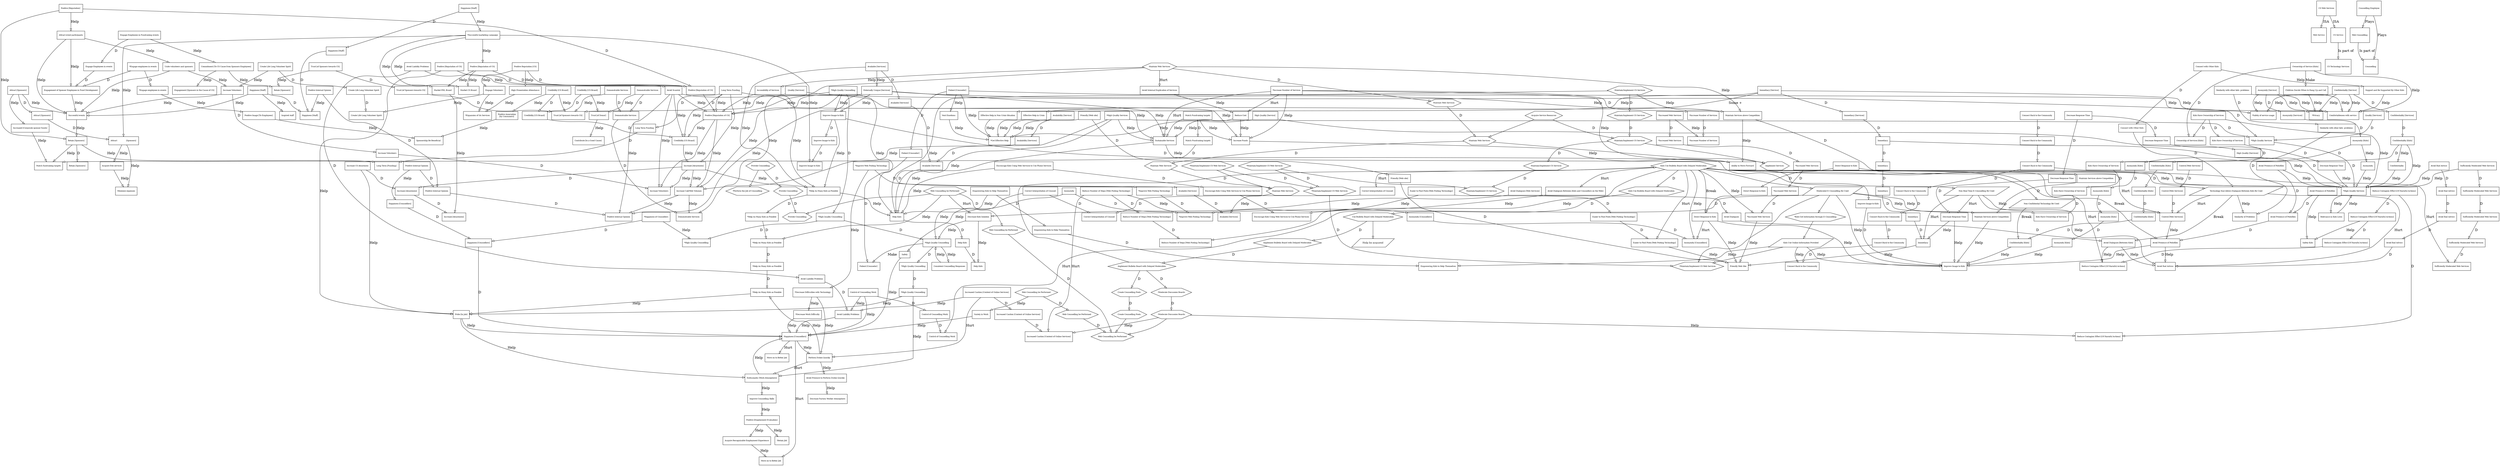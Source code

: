  digraph  RootGraph {
  "Engage Employees in events" [width="0.816179286622626", height="0.490638069621911", pos="2143.8094488189,2474.97290033282", fontsize="8", label="Engage Employees in events", shape=box];
  "Attract event participants" [width="0.816179286622626", height="0.490638069621911", pos="2639.16377952756,2305.69752208577", fontsize="8", label="Attract event participants", shape=box];
  "Increase [Awareness]1" [width="0.816179286622626", height="0.490638069621911", pos="2527.22948743846,1654.68901814877", fontsize="8", label="Increase [Awareness]", shape=box];
  "Positive [Reputation of CS]" [width="0.816179286622626", height="0.490638069621911", pos="2494.0688575172,1713.45972681019", fontsize="8", label="Positive [Reputation of CS]", shape=box];
  "Happiness [Staff]" [width="0.816179286622626", height="0.490638069621911", pos="1480.20923784445,2576.60395715909", fontsize="8", label="Happiness [Staff]", shape=box];
  "Happiness [Staff]1" [width="0.816179286622626", height="0.490638069621911", pos="1615.58402912156,2454.62354957694", fontsize="8", label="Happiness [Staff]", shape=box];
  "Successful events" [width="0.816179286622626", height="0.490638069621911", pos="2524.39484176917,2318.14406542681", fontsize="8", label="Successful events", shape=box];
  "Happiness [Staff]2" [width="0.816179286622626", height="0.490638069621911", pos="1628.72261179873,2309.43327707183", fontsize="8", label="Happiness [Staff]", shape=box];
  "Happiness [Staff]3" [width="0.816179286622626", height="0.490638069621911", pos="2390.13049768697,2133.744136259", fontsize="8", label="Happiness [Staff]", shape=box];
  "Match Fundraising targets" [width="0.816179286622626", height="0.490638069621911", pos="2432.65018272634,1775.05432924029", fontsize="8", label="Match Fundraising targets", shape=box];
  "Trust [of Sponsors towards CS] 1" [width="0.816179286622626", height="0.490638069621911", pos="1832.16242757135,3058.65218551943", fontsize="8", label="Trust [of Sponsors towards CS] ", shape=box];
  "Trust [of Sponsors towards CS] 2" [width="0.816179286622626", height="0.490638069621911", pos="1869.59169216287,2703.50791578656", fontsize="8", label="Trust [of Sponsors towards CS] ", shape=box];
  "Increase Volunteers" [width="0.816179286622626", height="0.490638069621911", pos="2294.78854255657,2364.66062845288", fontsize="8", label="Increase Volunteers", shape=box];
  "Improve Image to Kids2" [width="0.816179286622626", height="0.490638069621911", pos="1556.81912048473,2906.45486190995", fontsize="8", label="Improve Image to Kids", shape=box];
  "Unite volunteers and sponsors" [width="0.816179286622626", height="0.490638069621911", pos="2632.40450156251,2402.07547484168", fontsize="8", label="Unite volunteers and sponsors", shape=box];
  "Inspired staff" [width="0.816179286622626", height="0.490638069621911", pos="2587.81282127214,2217.82350633774", fontsize="8", label="Inspired staff", shape=box];
  "Increased [Corporate sponsor funds]" [width="0.816179286622626", height="0.490638069621911", pos="2537.53207249012,2449.69999853162", fontsize="8", label="Increased [Corporate sponsor funds]", shape=box];
  "Attract [Sponsors]" [width="0.816179286622626", height="0.490638069621911", pos="2260.77279452507,2247.7850595213", fontsize="8", label="Attract [Sponsors]", shape=box];
  "Attract [Sponsors]1" [width="0.816179286622626", height="0.490638069621911", pos="1848.40765116881,2370.62346850345", fontsize="8", label="Attract [Sponsors]", shape=box];
  "Acquire free services" [width="0.816179286622626", height="0.490638069621911", pos="1247.08009211369,2657.79622363413", fontsize="8", label="Acquire free services", shape=box];
  "Positive Internal Opinion" [width="0.816179286622626", height="0.490638069621911", pos="1541.61124646899,2288.28056440551", fontsize="8", label="Positive Internal Opinion", shape=box];
  "Commitment [To CS Cause from Sponsors Employees] " [width="0.816179286622626", height="0.490638069621911", pos="1832.16242757135,2600.88486420669", fontsize="8", label="Commitment [To CS Cause from Sponsors Employees] ", shape=box];
  "Engagement [Sponsors in the Cause of CS] " [width="0.816179286622626", height="0.490638069621911", pos="1977.00270391242,2569.04866535385", fontsize="8", label="Engagement [Sponsors in the Cause of CS] ", shape=box];
  "Engage Employees in Fundraising events" [width="0.816179286622626", height="0.490638069621911", pos="1876.75410786172,2494.69278146163", fontsize="8", label="Engage Employees in Fundraising events", shape=box];
  "Create Life Long Volunteer Spirit" [width="0.816179286622626", height="0.490638069621911", pos="2325.96964491877,2190.43704964483", fontsize="8", label="Create Life Long Volunteer Spirit", shape=box];
  "Match Fundraising targets1" [width="0.816179286622626", height="0.490638069621911", pos="2327.05591738431,1746.9039726231", fontsize="8", label="Match Fundraising targets", shape=box];
  "Positive [Reputation of CS]1" [width="0.816179286622626", height="0.490638069621911", pos="2377.31688901326,1693.7008013972", fontsize="8", label="Positive [Reputation of CS]", shape=box];
  "Increase [Awareness]2" [width="0.816179286622626", height="0.490638069621911", pos="2439.35547169043,1649.67482330083", fontsize="8", label="Increase [Awareness]", shape=box];
  "Positive [Reputation of CS]2" [width="0.816179286622626", height="0.490638069621911", pos="2616.90215123028,703.55826624816", fontsize="8", label="Positive [Reputation of CS]", shape=box];
  "CS Web Services" [width="0.875", height="0.875", pos="676.286718159413,2275.05576818272", fontsize="8", label="CS Web Services", shape=box];
  "Web Service" [width="0.875", height="0.875", pos="283.783464566929,2692.62978393075", fontsize="8", label="Web Service", shape=box];
  "CS Service" [width="0.875", height="0.875", pos="32.7,2680.29435085988", fontsize="8", label="CS Service", shape=box];
  "Moderated E-Counselling Be Used" [width="0.812499999999998", height="0.5", pos="518.76900162398,1968.59513826146", fontsize="8", label="Moderated E-Counselling Be Used", shape=parallelogram];
  "*Maintain/Implement CS Web Services" [width="0.78125", height="0.5", pos="462.268700787402,2255.42112251342", fontsize="8", label="*Maintain/Implement CS Web Services", sides="6", shape=polygon];
  "Kids Use Online Information Provided" [width="0.812499999999998", height="0.5", pos="159.796560679098,2026.28017763153", fontsize="8", label="Kids Use Online Information Provided", shape=parallelogram];
  "*Kids Get Information through E-Counselling" [width="0.78125", height="0.5", pos="160.921560679098,1905.24080755279", fontsize="8", label="*Kids Get Information through E-Counselling", sides="6", shape=polygon];
  "CS Technology Services" [width="0.875", height="0.875", pos="1015.12204724409,3188.69277605673", fontsize="8", label="CS Technology Services", shape=box];
  "*Maintain/Implement CS Web Services1" [width="0.78125", height="0.5", pos="350.399907135791,2505.33529574177", fontsize="8", label="*Maintain/Implement CS Web Services", sides="6", shape=polygon];
  "Maintain Web Services" [width="0.78125", height="0.5", pos="401.866442568862,2628.07545322209", fontsize="8", label="Maintain Web Services", sides="6", shape=polygon];
  "*Maintain/Implement CS Web Services2" [width="0.78125", height="0.5", pos="240.291639419255,2405.13057133232", fontsize="8", label="*Maintain/Implement CS Web Services", sides="6", shape=polygon];
  "Relevance in Kids Lives" [width="0.816179286622626", height="0.490638069621911", pos="995.884578801628,3091.11482330083", fontsize="8", label="Relevance in Kids Lives", shape=box];
  "*High Quality Services" [width="0.816179286622626", height="0.490638069621911", pos="858.897637795276,3181.16283317729", fontsize="8", label="*High Quality Services", shape=box];
  "*High Quality Services1" [width="0.816179286622626", height="0.490638069621911", pos="1506.90762442174,1484.85027799129", fontsize="8", label="*High Quality Services", shape=box];
  "Anonymity [Kids]" [width="0.816179286622626", height="0.490638069621911", pos="584.860956754384,3000.4061618835", fontsize="8", label="Anonymity [Kids]", shape=box];
  "Anonymity [Kids]1" [width="0.816179286622626", height="0.490638069621911", pos="448.7979646284,2804.8156107024", fontsize="8", label="Anonymity [Kids]", shape=box];
  "Anonymity [Kids]2" [width="0.816179286622626", height="0.490638069621911", pos="738.806522059538,2369.14397877869", fontsize="8", label="Anonymity [Kids]", shape=box];
  "Anonymity [Kids]3" [width="0.816179286622626", height="0.490638069621911", pos="532.03868666335,2257.72899652917", fontsize="8", label="Anonymity [Kids]", shape=box];
  "Anonymity [Kids]4" [width="0.816179286622626", height="0.490638069621911", pos="398.810340206657,2696.44397877869", fontsize="8", label="Anonymity [Kids]", shape=box];
  "Anonymity" [width="0.816179286622626", height="0.490638069621911", pos="606.102374077219,3063.50791578656", fontsize="8", label=Anonymity, shape=box];
  "Maintain/Implement CS Services" [width="0.78125", height="0.5", pos="588.510143356263,2851.16206739531", fontsize="8", label="Maintain/Implement CS Services", sides="6", shape=polygon];
  "Maintain/Implement CS Services1" [width="0.78125", height="0.5", pos="214.214763779528,2715.62112251342", fontsize="8", label="Maintain/Implement CS Services", sides="6", shape=polygon];
  "Non-Real Time E-Counselling Be Used" [width="0.812499999999998", height="0.5", pos="643.493411072799,1834.37466582051", fontsize="8", label="Non-Real Time E-Counselling Be Used", shape=parallelogram];
  "Avoid Bad Advice" [width="0.816179286622626", height="0.490638069621911", pos="449.833962253901,2152.84710676539", fontsize="8", label="Avoid Bad Advice", shape=box];
  "Technology that Allows Dialogues Between Kids Be Used" [width="0.812499999999998", height="0.5", pos="329.875300836578,1799.50852408823", fontsize="8", label="Technology that Allows Dialogues Between Kids Be Used", shape=parallelogram];
  "Avoid Bad Advice1" [width="0.816179286622626", height="0.490638069621911", pos="556.514500061471,2339.93372093862", fontsize="8", label="Avoid Bad Advice", shape=box];
  "Avoid Bad Advice2" [width="0.816179286622626", height="0.490638069621911", pos="694.649487438457,2713.45185279444", fontsize="8", label="Avoid Bad Advice", shape=box];
  "Avoid Bad Advice3" [width="0.816179286622626", height="0.490638069621911", pos="638.719224470919,2673.76681342436", fontsize="8", label="Avoid Bad Advice", shape=box];
  "Avoid Bad Advice4" [width="0.816179286622626", height="0.490638069621911", pos="565.018437069345,2619.90854570782", fontsize="8", label="Avoid Bad Advice", shape=box];
  "Decrease Response TIme" [width="0.816179286622626", height="0.490638069621911", pos="827.87783389515,2068.46283317729", fontsize="8", label="Decrease Response TIme", shape=box];
  "Decrease Response TIme1" [width="0.816179286622626", height="0.490638069621911", pos="475.223622047244,2321.26834498832", fontsize="8", label="Decrease Response TIme", shape=box];
  "Decrease Response TIme2" [width="0.816179286622626", height="0.490638069621911", pos="586.932952005386,2573.02976231115", fontsize="8", label="Decrease Response TIme", shape=box];
  "Decrease Response TIme3" [width="0.816179286622626", height="0.490638069621911", pos="666.303030745544,2636.91641972357", fontsize="8", label="Decrease Response TIme", shape=box];
  "Decrease Response TIme4" [width="0.816179286622626", height="0.490638069621911", pos="723.75859454966,2665.26287641648", fontsize="8", label="Decrease Response TIme", shape=box];
  "Sufficiently Moderated Web Services" [width="0.816179286622626", height="0.490638069621911", pos="612.444763029008,2804.16051421176", fontsize="8", label="Sufficiently Moderated Web Services", shape=box];
  "Sufficiently Moderated Web Services1" [width="0.816179286622626", height="0.490638069621911", pos="552.91720397389,2758.8061835031", fontsize="8", label="Sufficiently Moderated Web Services", shape=box];
  "Sufficiently Moderated Web Services2" [width="0.816179286622626", height="0.490638069621911", pos="465.043188225859,2697.75417175997", fontsize="8", label="Sufficiently Moderated Web Services", shape=box];
  "Control [Web Services]" [width="0.816179286622626", height="0.490638069621911", pos="684.073555179581,2096.80928987021", fontsize="8", label="Control [Web Services]", shape=box];
  "Avoid Presence of Pedofiles" [width="0.816179286622626", height="0.490638069621911", pos="251.009014997513,2071.38193153459", fontsize="8", label="Avoid Presence of Pedofiles", shape=box];
  "Avoid Presence of Pedofiles1" [width="0.801790430712888", height="0.481988351841355", pos="1484.74845788016,1548.21128585688", fontsize="8", label="Avoid Presence of Pedofiles", shape=box];
  "Avoid Presence of Pedofiles2" [width="0.816179286622626", height="0.490638069621911", pos="579.191665415801,2933.02976231115", fontsize="8", label="Avoid Presence of Pedofiles", shape=box];
  "Control [Web Services]1" [width="0.816179286622626", height="0.490638069621911", pos="564.61868666335,2442.72051421176", fontsize="8", label="Control [Web Services]", shape=box];
  "Control [Web Services]2" [width="0.816179286622626", height="0.490638069621911", pos="735.097177226825,2322.27075043223", fontsize="8", label="Control [Web Services]", shape=box];
  "Avoid Dialogues [Between Kids]" [width="0.816179286622626", height="0.490638069621911", pos="218.429014997512,1965.76049259216", fontsize="8", label="Avoid Dialogues [Between Kids]", shape=box];
  "Avoid Dialogues" [width="0.816179286622626", height="0.490638069621911", pos="99.0485960506981,1371.46445121963", fontsize="8", label="Avoid Dialogues", shape=box];
  "Encourage Kids Using Web Services to Use Phone Services" [width="0.816179286622626", height="0.490638069621911", pos="1462.58929133858,1932.72429373932", fontsize="8", label="Encourage Kids Using Web Services to Use Phone Services", shape=box];
  "Encourage Kids Using Web Services to Use Phone Services1" [width="0.816179286622626", height="0.490638069621911", pos="191.481455942394,2123.71574656312", fontsize="8", label="Encourage Kids Using Web Services to Use Phone Services", shape=box];
  "*Maintain/Implement CS Web Services3" [width="0.78125", height="0.5", pos="137.80148193894,2545.87072881264", fontsize="8", label="*Maintain/Implement CS Web Services", sides="6", shape=polygon];
  "Maintain/Implement CS Services2" [width="0.78125", height="0.5", pos="100.951088238153,2665.91797290712", fontsize="8", label="Maintain/Implement CS Services", sides="6", shape=polygon];
  "*Increased Web Services" [width="0.816179286622626", height="0.490638069621911", pos="640.791219721922,2751.61243947651", fontsize="8", label="*Increased Web Services", shape=box];
  "*Increase Number of Services" [width="0.816179286622626", height="0.490638069621911", pos="1088.66523546995,2779.95889616942", fontsize="8", label="*Increase Number of Services", shape=box];
  "*Increased Web Services1" [width="0.816179286622626", height="0.490638069621911", pos="590.530248092967,2714.10694928508", fontsize="8", label="*Increased Web Services", shape=box];
  "*Increased Web Services2" [width="0.816179286622626", height="0.490638069621911", pos="528.168043368557,2662.42823074719", fontsize="8", label="*Increased Web Services", shape=box];
  "*Increased Web Services3" [width="0.816179286622626", height="0.490638069621911", pos="798.495379576736,2385.94314813792", fontsize="8", label="*Increased Web Services", shape=box];
  "*Increased Web Services4" [width="0.801790430712888", height="0.490638069621911", pos="756.493693350116,1735.49909688893", fontsize="8", label="*Increased Web Services", shape=box];
  "Avoid Dialogues Between [Kids and Counsellors on the Web]" [width="0.816179286622626", height="0.490638069621911", pos="388.507755154993,1983.42346309855", fontsize="8", label="Avoid Dialogues Between [Kids and Counsellors on the Web]", shape=box];
  "Reduce Contagion Effect [Of Harmful Actions]" [width="0.816179286622626", height="0.490638069621911", pos="358.089303211077,2135.83923274964", fontsize="8", label="Reduce Contagion Effect [Of Harmful Actions]", shape=box];
  "Direct Response to Kids" [width="0.816179286622626", height="0.490638069621911", pos="853.228346456693,2325.09984105131", fontsize="8", label="Direct Response to Kids", shape=box];
  "Direct Response to Kids1" [width="0.816179286622626", height="0.490638069621911", pos="811.232859891696,1884.29531736137", fontsize="8", label="Direct Response to Kids", shape=box];
  "Direct Response to Kids2" [width="0.816179286622626", height="0.490638069621911", pos="856.587190600358,2638.9661618835", fontsize="8", label="Direct Response to Kids", shape=box];
  "Maintain Services above Competition" [width="0.816179286622626", height="0.490638069621911", pos="1462.58929133858,1847.68492366058", fontsize="8", label="Maintain Services above Competition", shape=box];
  "Maintain Services above Competition1" [width="0.816179286622626", height="0.490638069621911", pos="412.583818147119,2203.08582530328", fontsize="8", label="Maintain Services above Competition", shape=box];
  "Anonymity [Counsellors]" [width="0.816179286622626", height="0.490638069621911", pos="811.632610297691,1650.45972681019", fontsize="8", label="Anonymity [Counsellors]", shape=box];
  "Anonymity [Counsellors]1" [width="0.816179286622626", height="0.490638069621911", pos="988.091338582677,1480.49117963399", fontsize="8", label="Anonymity [Counsellors]", shape=box];
  "Control of Counselling Work" [width="0.866141732283465", height="0.472270004392605", pos="395.650393700787,1298.41260645109", fontsize="8", label="Control of Counselling Work", shape=box];
  "Control of Counselling Work1" [width="0.866141732283465", height="0.472270004392605", pos="227.295852017681,1825.4290086545", fontsize="8", label="Control of Counselling Work", shape=box];
  "Reduce Contagion Effect [Of Harmful Actions]1" [width="0.816179286622626", height="0.490638069621911", pos="1463.62528896408,1661.90850246863", fontsize="8", label="Reduce Contagion Effect [Of Harmful Actions]", shape=box];
  "Correct Interpretation of Counsel" [width="0.816179286622626", height="0.490638069621911", pos="289.295156729796,1583.08332723783", fontsize="8", label="Correct Interpretation of Counsel", shape=box];
  "Correct Interpretation of Counsel1" [width="0.816179286622626", height="0.490638069621911", pos="272.724632295759,1321.75102215367", fontsize="8", label="Correct Interpretation of Counsel", shape=box];
  "Immediacy" [width="0.816179286622626", height="0.490638069621911", pos="700.31877877704,3137.12425050013", fontsize="8", label=Immediacy, shape=box];
  "Immediacy1" [width="0.816179286622626", height="0.490638069621911", pos="782.523503186489,2519.17149459462", fontsize="8", label=Immediacy, shape=box];
  "Immediacy2" [width="0.816179286622626", height="0.490638069621911", pos="436.696731532945,2447.65025637169", fontsize="8", label=Immediacy, shape=box];
  "Maintain Web Services1" [width="0.78125", height="0.5", pos="924.397229970437,2791.04490204098", fontsize="8", label="Maintain Web Services", sides="6", shape=polygon];
  "Maintain Web Services2" [width="0.78125", height="0.5", pos="713.234552805082,2581.87072881264", fontsize="8", label="Maintain Web Services", sides="6", shape=polygon];
  "Immediacy3" [width="0.816179286622626", height="0.490638069621911", pos="340.681678789334,2310.14726424571", fontsize="8", label=Immediacy, shape=box];
  "Immediacy4" [width="0.816179286622626", height="0.490638069621911", pos="655.727098486668,1969.2502347521", fontsize="8", label=Immediacy, shape=box];
  "Maintain Web Services3" [width="0.702509842519683", height="0.449606299212597", pos="1507.94362204724,1338.92584692287", fontsize="8", label="Maintain Web Services", sides="6", shape=polygon];
  "Maintain/Implement CS Services3" [width="0.78125", height="0.5", pos="1507.72216535433,1393.80458708035", fontsize="8", label="Maintain/Implement CS Services", sides="6", shape=polygon];
  "Implement Services" [width="0.78125", height="0.5", pos="914.494395324767,2975.88647684413", fontsize="8", label="Implement Services", sides="6", shape=polygon];
  "Anonymity [Services] " [width="0.816179286622626", height="0.490638069621911", pos="1300.5905630536,1295.99921113005", fontsize="8", label="Anonymity [Services] ", shape=box];
  "Empowering Kids to Help Themselves" [width="0.816179286622626", height="0.490638069621911", pos="252.807663041303,2176.26382129837", fontsize="8", label="Empowering Kids to Help Themselves", shape=box];
  "Empowering Kids to Help Themselves1" [width="0.816179286622626", height="0.490638069621911", pos="1472.89187639025,1758.28645522454", fontsize="8", label="Empowering Kids to Help Themselves", shape=box];
  "Similarity of Problems" [width="0.816179286622626", height="0.490638069621911", pos="218.791915009807,1721.19606152375", fontsize="8", label="Similarity of Problems", shape=box];
  "Similarity with other kids  problems " [width="0.816179286622626", height="0.490638069621911", pos="1137.2171118602,1304.50314813792", fontsize="8", label="Similarity with other kids  problems ", shape=box];
  "Non-Confidential Technology Be Used" [width="0.812499999999998", height="0.5", pos="558.454040994058,1795.68175243468", fontsize="8", label="Non-Confidential Technology Be Used", shape=parallelogram];
  "Confidentiality [Kids]" [width="0.816179286622626", height="0.490638069621911", pos="701.717676414835,1935.31893940861", fontsize="8", label="Confidentiality [Kids]", shape=box];
  "Confidentiality [Kids]1" [width="0.816179286622626", height="0.490638069621911", pos="671.972322084127,2362.61088629295", fontsize="8", label="Confidentiality [Kids]", shape=box];
  "Confidentiality [Kids]2" [width="0.816179286622626", height="0.490638069621911", pos="599.034185100841,2530.51007727178", fontsize="8", label="Confidentiality [Kids]", shape=box];
  "Confidentiality [Kids]3" [width="0.816179286622626", height="0.490638069621911", pos="977.07805674209,2600.72112251342", fontsize="8", label="Confidentiality [Kids]", shape=box];
  "Confidentiality [Kids]4" [width="0.816179286622626", height="0.490638069621911", pos="1018.56174415596,2689.2502347521", fontsize="8", label="Confidentiality [Kids]", shape=box];
  "Confidentiality" [width="0.816179286622626", height="0.490638069621911", pos="664.231035494542,3039.43610476294", fontsize="8", label=Confidentiality, shape=box];
  "Available [Services] " [width="0.816179286622626", height="0.490638069621911", pos="1975.90932995814,1034.55671306461", fontsize="8", label="Available [Services] ", shape=box];
  "Available [Services] 1" [width="0.816179286622626", height="0.490638069621911", pos="684.073555179581,2818.33374255822", fontsize="8", label="Available [Services] ", shape=box];
  "Available [Services] 2" [width="0.816179286622626", height="0.490638069621911", pos="490.917899261775,2587.94253983626", fontsize="8", label="Available [Services] ", shape=box];
  "Available [Services] 3" [width="0.816179286622626", height="0.490638069621911", pos="458.700799274069,2534.73936861036", fontsize="8", label="Available [Services] ", shape=box];
  "Acquire Service Resources" [width="0.78125", height="0.5", pos="904.030511811024,2839.35813038744", fontsize="8", label="Acquire Service Resources", sides="6", shape=polygon];
  "Kids Have Ownership of Services" [width="0.816179286622626", height="0.490638069621911", pos="437.05963154524,2021.01340597799", fontsize="8", label="Kids Have Ownership of Services", shape=box];
  "Kids Have Ownership of Services1" [width="0.816179286622626", height="0.490638069621911", pos="179.618674790856,2330.76913238989", fontsize="8", label="Kids Have Ownership of Services", shape=box];
  "Kids Have Ownership of Services2" [width="0.816179286622626", height="0.490638069621911", pos="164.570747280977,2626.88803002769", fontsize="8", label="Kids Have Ownership of Services", shape=box];
  "Kids Have Ownership of Services3" [width="0.816179286622626", height="0.490638069621911", pos="374.334526808536,2802.63606152375", fontsize="8", label="Kids Have Ownership of Services", shape=box];
  "Kids Have Ownership of Services4" [width="0.816179286622626", height="0.490638069621911", pos="584.860956754384,2893.34472294107", fontsize="8", label="Kids Have Ownership of Services", shape=box];
  "Improve Image to Kids" [width="0.816179286622626", height="0.490638069621911", pos="731.306536038521,2169.43007871397", fontsize="8", label="Improve Image to Kids", shape=box];
  "Improve Image to Kids1" [width="0.816179286622626", height="0.490638069621911", pos="1512.57691576032,1439.49594728263", fontsize="8", label="Improve Image to Kids", shape=box];
  "Connect Back to the Community" [width="0.816179286622626", height="0.490638069621911", pos="324.948254343003,2223.05259695682", fontsize="8", label="Connect Back to the Community", shape=box];
  "Connect Back to the Community1" [width="0.816179286622626", height="0.490638069621911", pos="71.0274401943628,2608.56996303066", fontsize="8", label="Connect Back to the Community", shape=box];
  "Connect Back to the Community2" [width="0.816179286622626", height="0.490638069621911", pos="128.595052743611,2296.7533843584", fontsize="8", label="Connect Back to the Community", shape=box];
  "Connect Back to the Community3" [width="0.816179286622626", height="0.490638069621911", pos="786.120799274069,2466.83767956609", fontsize="8", label="Connect Back to the Community", shape=box];
  "Connect Back to the Community4" [width="0.816179286622626", height="0.490638069621911", pos="1128.35027484003,2829.67232523538", fontsize="8", label="Connect Back to the Community", shape=box];
  "High Quality [Services] " [width="0.816179286622626", height="0.490638069621911", pos="1321.10618035184,1230.93216775507", fontsize="8", label="High Quality [Services] ", shape=box];
  "Immediacy [Services] " [width="0.816179286622626", height="0.490638069621911", pos="1223.69222997044,1287.62508114089", fontsize="8", label="Immediacy [Services] ", shape=box];
  "Availability [Services] " [width="0.816179286622626", height="0.490638069621911", pos="1341.71135045517,1196.91641972357", fontsize="8", label="Availability [Services] ", shape=box];
  "Confidentiality [Services] " [width="0.816179286622626", height="0.490638069621911", pos="1372.12980239909,1158.54157333477", fontsize="8", label="Confidentiality [Services] ", shape=box];
  "Ownership of Services [Kids] " [width="0.816179286622626", height="0.490638069621911", pos="1396.9685158095,1116.10634098341", fontsize="8", label="Ownership of Services [Kids] ", shape=box];
  "Connect Back to the Community " [width="0.816179286622626", height="0.490638069621911", pos="1445.83058980066,1094.86917562908", fontsize="8", label="Connect Back to the Community ", shape=box];
  "Connect with Other Kids " [width="0.816179286622626", height="0.490638069621911", pos="535.584029121564,1140.33369931903", fontsize="8", label="Connect with Other Kids ", shape=box];
  "Friendly Web Site" [width="0.816179286622626", height="0.490638069621911", pos="910.845208722888,1898.38409301981", fontsize="8", label="Friendly Web Site", shape=box];
  "Friendly [Web site] " [width="0.816179286622626", height="0.490638069621911", pos="1001.15411973422,1321.51102215367", fontsize="8", label="Friendly [Web site] ", shape=box];
  "Reduce Number of Steps [Web Posting Technology]" [width="0.905511811023615", height="0.490638069621911", pos="408.406299212598,1377.13374255822", fontsize="8", label="Reduce Number of Steps [Web Posting Technology]", shape=box];
  "Reduce Number of Steps [Web Posting Technology]1" [width="0.905511811023615", height="0.490638069621911", pos="286.823411072799,1646.84017763153", fontsize="8", label="Reduce Number of Steps [Web Posting Technology]", shape=box];
  "Easier to Find Posts [Web Posting Technology]" [width="0.816179286622626", height="0.490638069621911", pos="201.095840145186,1337.44870318814", fontsize="8", label="Easier to Find Posts [Web Posting Technology]", shape=box];
  "Easier to Find Posts [Web Posting Technology]1" [width="0.816179286622626", height="0.490638069621911", pos="133.389644918772,1863.05815200704", fontsize="8", label="Easier to Find Posts [Web Posting Technology]", shape=box];
  "Kids Use Bulletin Board with Delayed Moderation" [width="0.78125", height="0.5", pos="501.079040994059,1579.25655558429", fontsize="8", label="Kids Use Bulletin Board with Delayed Moderation", sides="6", shape=polygon];
  "Kids Use Bulletin Board with Delayed Moderation1" [width="0.78125", height="0.5", pos="404.375787401575,1174.68647684413", fontsize="8", label="Kids Use Bulletin Board with Delayed Moderation", sides="6", shape=polygon];
  "Implement Bulletin Board with Delayed Moderation" [width="0.78125", height="0.5", pos="557.771954379885,1512.21718550555", fontsize="8", label="Implement Bulletin Board with Delayed Moderation", sides="6", shape=polygon];
  "Implement Bulletin Board with Delayed Moderation1" [width="0.78125", height="0.5", pos="534.769488188977,1218.05655558429", fontsize="8", label="Implement Bulletin Board with Delayed Moderation", sides="6", shape=polygon];
  "!Moderate Discussion Boards" [width="0.78125", height="0.5", pos="669.722033120043,1419.07639810398", fontsize="8", label="!Moderate Discussion Boards", sides="6", shape=polygon];
  "Create Counselling Posts" [width="0.78125", height="0.5", pos="510.538962253901,1396.39923274965", fontsize="8", label="Create Counselling Posts", sides="6", shape=polygon];
  "Sufficiently Moderated Web Services3" [width="0.816179286622626", height="0.490638069621911", pos="608.574119734216,2359.77624062366", fontsize="8", label="Sufficiently Moderated Web Services", shape=box];
  "Sufficiently Moderated Web Services4" [width="0.816179286622626", height="0.490638069621911", pos="570.687728407927,1923.24080755279", fontsize="8", label="Sufficiently Moderated Web Services", shape=box];
  "Retain [Sponsors] " [width="0.816179286622626", height="0.490638069621911", pos="2329.86006536662,2425.71264019601", fontsize="8", label="Retain [Sponsors] ", shape=box];
  "Long Term [Funding] " [width="0.816179286622626", height="0.490638069621911", pos="2483.36828109007,2509.78979629021", fontsize="8", label="Long Term [Funding] ", shape=box];
  "Credibility [CS Brand] " [width="0.816179286622626", height="0.490638069621911", pos="1672.65961967274,3359.25971059549", fontsize="8", label="Credibility [CS Brand] ", shape=box];
  "Positive Association\n[by Consumers] " [width="0.816179286622626", height="0.490638069621911", pos="1460.06119447589,3231.70065547738", fontsize="8", label="Positive Association\n[by Consumers] ", shape=box];
  "Sponsorship Be Beneficial " [width="0.816179286622626", height="0.490638069621911", pos="1474.23442282235,3376.92268110188", fontsize="8", label="Sponsorship Be Beneficial ", shape=box];
  "Retain [Sponsors] 1" [width="0.816179286622626", height="0.490638069621911", pos="2130.45489526329,2579.95970596542", fontsize="8", label="Retain [Sponsors] ", shape=box];
  "Demonstrable Services " [width="0.816179286622626", height="0.490638069621911", pos="1551.85984251968,3375.6124881206", fontsize="8", label="Demonstrable Services ", shape=box];
  "Demonstrable Services 1" [width="0.816179286622626", height="0.490638069621911", pos="2693.51203387056,1588.20771506706", fontsize="8", label="Demonstrable Services ", shape=box];
  "Positive Image [To Employees] " [width="0.816179286622626", height="0.490638069621911", pos="1549.27673153295,3208.07484492042", fontsize="8", label="Positive Image [To Employees] ", shape=box];
  "Credibility [CS Brand] 1" [width="0.816179286622626", height="0.490638069621911", pos="2265.80583864415,1860.22350633774", fontsize="8", label="Credibility [CS Brand] ", shape=box];
  " Quality [Services] " [width="0.816179286622626", height="0.490638069621911", pos="1415.46951418552,3309.54628152953", fontsize="8", label=" Quality [Services] ", shape=box];
  "Trust [of Sponsors towards CS] " [width="0.816179286622626", height="0.490638069621911", pos="1701.00607636566,3260.04711217029", fontsize="8", label="Trust [of Sponsors towards CS] ", shape=box];
  "*Engage employees in events" [width="0.816179286622626", height="0.490638069621911", pos="1672.65961967274,3196.16045475787", fontsize="8", label="*Engage employees in events", shape=box];
  "*Engage employees in events1" [width="0.816179286622626", height="0.490638069621911", pos="2212.58381814712,2812.53464420092", fontsize="8", label="*Engage employees in events", shape=box];
  "Engagement of Sponsor Employees in Fund Development" [width="0.816179286622626", height="0.490638069621911", pos="2433.68618035184,2547.60240397554", fontsize="8", label="Engagement of Sponsor Employees in Fund Development", shape=box];
  "Credibility [CS Brand] 2" [width="0.816179286622626", height="0.490638069621911", pos="1905.10056455463,3302.56679720966", fontsize="8", label="Credibility [CS Brand] ", shape=box];
  "Quality [Services] " [width="0.816179286622626", height="0.490638069621911", pos="1905.10056455463,3263.53685433022", fontsize="8", label="Quality [Services] ", shape=box];
  "Demonstrable Services 2" [width="0.816179286622626", height="0.490638069621911", pos="1952.5590669906,3215.05432924029", fontsize="8", label="Demonstrable Services ", shape=box];
  "Trust [of Donor] " [width="0.816179286622626", height="0.490638069621911", pos="2044.7608527682,3291.88331102314", fontsize="8", label="Trust [of Donor] ", shape=box];
  "Contribute [to a Good Cause] " [width="0.816179286622626", height="0.490638069621911", pos="1922.4139622539,3367.47009889138", fontsize="8", label="Contribute [to a Good Cause] ", shape=box];
  "Market PHL Brand " [width="0.816179286622626", height="0.490638069621911", pos="1572.02834645669,2832.09897801773", fontsize="8", label="Market PHL Brand ", shape=box];
  "Increase [Awareness]" [width="0.816179286622626", height="0.490638069621911", pos="1441.0359976255,2909.47594265256", fontsize="8", label="Increase [Awareness]", shape=box];
  "Positive [Reputation of CS] " [width="0.816179286622626", height="0.490638069621911", pos="1360.46591888534,2572.75685355539", fontsize="8", label="Positive [Reputation of CS] ", shape=box];
  "Market CS Brand " [width="0.816179286622626", height="0.490638069621911", pos="1317.94623384597,2721.68288104655", fontsize="8", label="Market CS Brand ", shape=box];
  "*Successful marketing campaign" [width="0.816179286622626", height="0.490638069621911", pos="1429.18561579721,2778.51889616942", fontsize="8", label="*Successful marketing campaign", shape=box];
  "Positive [Reputation] " [width="0.816179286622626", height="0.490638069621911", pos="2411.30213935778,2238.97621900407", fontsize="8", label="Positive [Reputation] ", shape=box];
  "Attract                 [Sponsors] " [width="0.816179286622626", height="0.490638069621911", pos="1544.71788738928,2597.61356808837", fontsize="8", label="Attract                 [Sponsors] ", shape=box];
  "Minimize expenses" [width="0.816179286622626", height="0.490638069621911", pos="1542.64589213828,2753.5190798994", fontsize="8", label="Minimize expenses", shape=box];
  "Match fundraising targets" [width="0.816179286622626", height="0.490638069621911", pos="2591.08481652314,2519.00239471541", fontsize="8", label="Match fundraising targets", shape=box];
  "Retain [Sponsors] 2" [width="0.816179286622626", height="0.490638069621911", pos="1974.93070866142,2668.26126377904", fontsize="8", label="Retain [Sponsors] ", shape=box];
  "Increase Volunteers1" [width="0.816179286622626", height="0.481539507251901", pos="2597.13408111466,1626.91010970117", fontsize="8", label="Increase Volunteers", shape=box];
  "Long Term Funding" [width="0.816179286622626", height="0.490638069621911", pos="2381.2636606668,1906.88803002769", fontsize="8", label="Long Term Funding", shape=box];
  "Improve Image to Kids3" [width="0.816179286622626", height="0.490638069621911", pos="2060.6233992003,1888.68015601194", fontsize="8", label="Improve Image to Kids", shape=box];
  "Positive Internal Opinion1" [width="0.816179286622626", height="0.490638069621911", pos="2632.43499924948,1194.14806711129", fontsize="8", label="Positive Internal Opinion", shape=box];
  "Create Life Long Volunteer Spirit1" [width="0.816179286622626", height="0.490638069621911", pos="2699.18132520915,1961.07075043223", fontsize="8", label="Create Life Long Volunteer Spirit", shape=box];
  "Reduce Contagion Effect [Of Harmful Actions]2" [width="0.816179286622626", height="0.490638069621911", pos="2627.55253305857,1072.30220325603", fontsize="8", label="Reduce Contagion Effect [Of Harmful Actions]", shape=box];
  "Reduce Contagion Effect [Of Harmful Actions]3" [width="0.816179286622626", height="0.490638069621911", pos="1848.71317485233,1343.53309101736", fontsize="8", label="Reduce Contagion Effect [Of Harmful Actions]", shape=box];
  "Avoid Liability Problems" [width="0.816179286622626", height="0.490638069621911", pos="2493.0328598917,1436.97464420092", fontsize="8", label="Avoid Liability Problems", shape=box];
  "Avoid Liability Problems1" [width="0.816179286622626", height="0.490638069621911", pos="2514.16670628692,1049.6250379017", fontsize="8", label="Avoid Liability Problems", shape=box];
  "Help Kids" [width="0.816179286622626", height="0.490638069621911", pos="2029.41812210872,1757.58745880962", fontsize="8", label="Help Kids", shape=box];
  "Help Kids1" [width="0.816179286622626", height="0.490638069621911", pos="2610.54465904282,1014.29909688893", fontsize="8", label="Help Kids", shape=box];
  "*High Quality Counselling" [width="0.788915956329141", height="0.474248989470157", pos="2492.97834215676,1379.69172392963", fontsize="8", label="*High Quality Counselling", shape=box];
  "*High Quality Counselling1" [width="0.788915956329141", height="0.474248989470157", pos="2634.71062562133,1376.79198865516", fontsize="8", label="*High Quality Counselling", shape=box];
  "*Help As Many Kids as Possible" [width="0.816179286622626", height="0.490638069621911", pos="2171.15040557328,1707.87402974366", fontsize="8", label="*Help As Many Kids as Possible", shape=box];
  "*Help As Many Kids as Possible1" [width="0.816179286622626", height="0.490638069621911", pos="2506.42541969733,1201.38571106215", fontsize="8", label="*Help As Many Kids as Possible", shape=box];
  "*High Quality Services2" [width="0.816179286622626", height="0.490638069621911", pos="1913.91002524603,1232.32681342436", fontsize="8", label="*High Quality Services", shape=box];
  "Avoid Presence of Pedofiles3" [width="0.816179286622626", height="0.490638069621911", pos="1901.53544494336,1286.18508114089", fontsize="8", label="Avoid Presence of Pedofiles", shape=box];
  "Encourage Kids Using Web Services to Use Phone Services2" [width="0.816179286622626", height="0.490638069621911", pos="1930.20552368352,1658.37486038443", fontsize="8", label="Encourage Kids Using Web Services to Use Phone Services", shape=box];
  "*Increase Number of Services1" [width="0.816179286622626", height="0.490638069621911", pos="2253.03150793549,1138.78350633774", fontsize="8", label="*Increase Number of Services", shape=box];
  "*Increase Number of Services2" [width="0.816179286622626", height="0.490638069621911", pos="1506.90762442174,1282.06598278359", fontsize="8", label="*Increase Number of Services", shape=box];
  "Maintain Services above Competition2" [width="0.816179286622626", height="0.490638069621911", pos="1888.72183626965,1594.48820297201", fontsize="8", label="Maintain Services above Competition", shape=box];
  "Maintain Web Services4" [width="0.702509842519683", height="0.449606299212597", pos="2063.92478902555,1125.26537448193", fontsize="8", label="Maintain Web Services", sides="6", shape=polygon];
  "Maintain/Implement CS Services4" [width="0.78125", height="0.5", pos="2018.57045831689,1156.44647684413", fontsize="8", label="Maintain/Implement CS Services", sides="6", shape=polygon];
  "Empowering Kids to Help Themselves2" [width="0.816179286622626", height="0.490638069621911", pos="1861.41137720224,1530.81580526632", fontsize="8", label="Empowering Kids to Help Themselves", shape=box];
  "Available [Services] 4" [width="0.816179286622626", height="0.490638069621911", pos="2379.11553705705,1186.9543230847", fontsize="8", label="Available [Services] ", shape=box];
  "Credibility [CS Brand] 3" [width="0.816179286622626", height="0.490638069621911", pos="2244.08854255657,1778.74017147595", fontsize="8", label="Credibility [CS Brand] ", shape=box];
  "Improve Image to Kids4" [width="0.816179286622626", height="0.490638069621911", pos="1960.62397562743,1190.65832495136", fontsize="8", label="Improve Image to Kids", shape=box];
  "Long Term Funding1" [width="0.816179286622626", height="0.490638069621911", pos="2156.97717722683,1789.42365766247", fontsize="8", label="Long Term Funding", shape=box];
  "Sustainable Services" [width="0.816179286622626", height="0.490638069621911", pos="2148.14961817171,1592.32681342436", fontsize="8", label="Sustainable Services", shape=box];
  "Externally Unique [Services]" [width="0.816179286622626", height="0.490638069621911", pos="1978.07087801423,1510.77718550555", fontsize="8", label="Externally Unique [Services]", shape=box];
  "Avoid Scandal" [width="0.816179286622626", height="0.490638069621911", pos="2297.62318822586,1471.74724262611", fontsize="8", label="Avoid Scandal", shape=box];
  "Reduce Cost" [width="0.816179286622626", height="0.490638069621911", pos="2302.25648193894,1380.38348471815", fontsize="8", label="Reduce Cost", shape=box];
  "Increase Funds" [width="0.816179286622626", height="0.490638069621911", pos="2129.66671815941,1474.12289188049", fontsize="8", label="Increase Funds", shape=box];
  "Ability to Move Forward" [width="0.816179286622626", height="0.490638069621911", pos="2065.18224334397,1607.15513826146", fontsize="8", label="Ability to Move Forward", shape=box];
  "Accessibility of Services" [width="0.816179286622626", height="0.490638069621911", pos="2185.32363391974,1410.23623446807", fontsize="8", label="Accessibility of Services", shape=box];
  "Increase Volunteers2" [width="0.816179286622626", height="0.490638069621911", pos="2482.96142919533,1573.33549030569", fontsize="8", label="Increase Volunteers", shape=box];
  "Increase Call/Web Volumes" [width="0.816179286622626", height="0.490638069621911", pos="2076.52082602113,1314.53153783381", fontsize="8", label="Increase Call/Web Volumes", shape=box];
  "Demonstrable Services 3" [width="0.816179286622626", height="0.490638069621911", pos="2499.20665279279,1523.62206123972", fontsize="8", label="Demonstrable Services ", shape=box];
  "Safety Kids" [width="0.816179286622626", height="0.490638069621911", pos="1888.72183626965,1403.25675014821", fontsize="8", label="Safety Kids", shape=box];
  "Avoid Internal Duplication of Services" [width="0.816179286622626", height="0.490638069621911", pos="2146.35097012792,1128.75511664186", fontsize="8", label="Avoid Internal Duplication of Services", shape=box];
  "Positive Internal Opinion2" [width="0.816179286622626", height="0.490638069621911", pos="1847.23814885578,1459.94966353403", fontsize="8", label="Positive Internal Opinion", shape=box];
  "Friendly [Web site] 1" [width="0.816179286622626", height="0.490638069621911", pos="993.686180351843,847.470098891377", fontsize="8", label="Friendly [Web site] ", shape=box];
  "Availability [Service] " [width="0.816179286622626", height="0.490638069621911", pos="1080.58531421011,1135.49531349225", fontsize="8", label="Availability [Service] ", shape=box];
  "High Quality [Service] " [width="0.816179286622626", height="0.490638069621911", pos="1062.58531421011,1165.87031349225", fontsize="8", label="High Quality [Service] ", shape=box];
  "Anonymity [Service] " [width="0.816179286622626", height="0.490638069621911", pos="1038.96031421011,1207.49531349225", fontsize="8", label="Anonymity [Service] ", shape=box];
  "Confidentiality [Service] " [width="0.816179286622626", height="0.490638069621911", pos="1099.71031421011,1090.49531349225", fontsize="8", label="Confidentiality [Service] ", shape=box];
  "Immediacy [Service] " [width="0.816179286622626", height="0.490638069621911", pos="1007.46031421011,1241.24531349225", fontsize="8", label="Immediacy [Service] ", shape=box];
  "Effective Help in Crisis" [width="0.816179286622626", height="0.490638069621911", pos="753.210314210111,1026.37031349225", fontsize="8", label="Effective Help in Crisis", shape=box];
  "Effective Help in Non Crisis Situation" [width="0.816179286622626", height="0.490638069621911", pos="831.960314210111,1020.74531349225", fontsize="8", label="Effective Help in Non Crisis Situation", shape=box];
  "*Get Effective Help" [width="0.816179286622626", height="0.490638069621911", pos="901.710314210111,1288.49531349225", fontsize="8", label="*Get Effective Help", shape=box];
  "*Safety of service usage" [width="0.816179286622626", height="0.490638069621911", pos="786.960314210111,1259.17031349225", fontsize="8", label="*Safety of service usage", shape=box];
  "Connect with Other Kids 1" [width="0.816179286622626", height="0.490638069621911", pos="833.085314210111,831.670313492254", fontsize="8", label="Connect with Other Kids ", shape=box];
  "Support and Be Supported By Other Kids " [width="0.816179286622626", height="0.490638069621911", pos="845.460314210111,927.370313492254", fontsize="8", label="Support and Be Supported By Other Kids ", shape=box];
  "*Privacy" [width="0.816179286622626", height="0.490638069621911", pos="731.835314210111,1215.29531349225", fontsize="8", label="*Privacy", shape=box];
  "Ownership of Service [Kids] " [width="0.816179286622626", height="0.490638069621911", pos="1107.58531421011,1049.99531349225", fontsize="8", label="Ownership of Service [Kids] ", shape=box];
  "Connect Back to the Community 1" [width="0.816179286622626", height="0.490638069621911", pos="1100.83531421011,1008.29531349225", fontsize="8", label="Connect Back to the Community ", shape=box];
  "Children Decide When to Hang Up and Call" [width="0.816179286622626", height="0.490638069621911", pos="889.335314210111,1003.87031349225", fontsize="8", label="Children Decide When to Hang Up and Call", shape=box];
  "Similarity with other kids  problems 1" [width="0.816179286622626", height="0.490638069621911", pos="1088.46031421011,963.295313492254", fontsize="8", label="Similarity with other kids  problems ", shape=box];
  "Patient [Counselor] " [width="0.816179286622626", height="0.490638069621911", pos="1061.46031421011,910.420313492254", fontsize="8", label="Patient [Counselor] ", shape=box];
  "Patient [Counselor] 1" [width="0.816179286622626", height="0.490638069621911", pos="529.124027620526,773.441763244482", fontsize="8", label="Patient [Counselor] ", shape=box];
  "Vent Emotions " [width="0.816179286622626", height="0.490638069621911", pos="910.710314210111,847.495313492254", fontsize="8", label="Vent Emotions ", shape=box];
  "Comfortableness with service " [width="0.816179286622626", height="0.490638069621911", pos="696.811035494542,1138.78350633774", fontsize="8", label="Comfortableness with service ", shape=box];
  "Use Bulletin Board with Delayed Moderation" [width="0.78125", height="0.5", pos="711.452859891696,908.507342985865", fontsize="8", label="Use Bulletin Board with Delayed Moderation", sides="6", shape=polygon];
  "Help be acquired" [width="0.812499999999998", height="0.5", pos="769.952859891696,969.332342985865", fontsize="10", label="Help be acquired", shape=parallelogram];
  "Web Counselling be Performed" [width="0.78125", height="0.5", pos="440.115733907445,459.788219937396", fontsize="8", label="Web Counselling be Performed", sides="6", shape=polygon];
  "Provide Counselling" [width="0.78125", height="0.5", pos="281.570458316893,618.209479779916", fontsize="8", label="Provide Counselling", sides="6", shape=polygon];
  "Web Counselling be Performed1" [width="0.78125", height="0.5", pos="924.397229970437,386.414980781141", fontsize="8", label="Web Counselling be Performed", sides="6", shape=polygon];
  "Provide Counselling1" [width="0.78125", height="0.5", pos="2054.13956692913,409.332146135472", fontsize="8", label="Provide Counselling", sides="6", shape=polygon];
  "Provide Counselling2" [width="0.78125", height="0.5", pos="1725.89329296256,633.224451219634", fontsize="8", label="Provide Counselling", sides="6", shape=polygon];
  "!Moderate Discussion Boards1" [width="0.78125", height="0.5", pos="1236.41595675439,144.913228346455", fontsize="8", label="!Moderate Discussion Boards", sides="6", shape=polygon];
  "Web Counselling be Performed2" [width="0.78125", height="0.5", pos="1452.08423784445,375.511653543305", fontsize="8", label="Web Counselling be Performed", sides="6", shape=polygon];
  "Create Counselling Posts1" [width="0.78125", height="0.5", pos="1378.14824021895,88.2203149606285", fontsize="8", label="Create Counselling Posts", sides="6", shape=polygon];
  "Increased Caution [Content of Online Services]" [width="0.984251968503941", height="0.591673292576", pos="2599.5874015748,504.717972907125", fontsize="8", label="Increased Caution [Content of Online Services]", shape=box];
  "Avoid Liability Problems2" [width="0.816179286622626", height="0.490638069621911", pos="2496.12283464567,458.708545707823", fontsize="8", label="Avoid Liability Problems", shape=box];
  "Perform Duties Quickly" [width="0.816179286622626", height="0.490638069621911", pos="1987.6108126476,569.019726810186", fontsize="8", label="Perform Duties Quickly", shape=box];
  "*Decrease Difficulties with Technology" [width="0.894919444102939", height="0.53797193302799", pos="2346.5748150221,382.112679031566", fontsize="8", label="*Decrease Difficulties with Technology", shape=box];
  "*Decrease Work Difficulty" [width="0.816179286622626", height="0.490638069621911", pos="2366.41733470714,490.304744560669", fontsize="8", label="*Decrease Work Difficulty", shape=box];
  "Happiness [Counsellors]" [width="0.841160509453044", height="0.505655283544394", pos="2300.46591115858,938.741941754645", fontsize="8", label="Happiness [Counsellors]", shape=box];
  "Enthusiastic [Work Atmosphere]" [width="0.905511811023621", height="0.490638069621911", pos="2146.35097012792,816.944093019814", fontsize="8", label="Enthusiastic [Work Atmosphere]", shape=box];
  "Pride [In Job]" [width="0.816179286622626", height="0.490638069621911", pos="2518.8,856.869132389892", fontsize="8", label="Pride [In Job]", shape=box];
  "*High Quality Counselling2" [width="0.788915956329141", height="0.474248989470157", pos="2245.61808628805,362.810779047736", fontsize="8", label="*High Quality Counselling", shape=box];
  "Move on to Better Job" [width="0.880530588193203", height="0.490638069621911", pos="2142.99832564588,924.005531962244", fontsize="8", label="Move on to Better Job", shape=box];
  "Anonymity1" [width="0.654923553021071", height="0.393700787401573", pos="2410.1833820125,411.174665820511", fontsize="8", label=Anonymity, shape=box];
  "Safety" [width="0.644310115752258", height="0.387320625029195", pos="2453.01070122413,915.271909108964", fontsize="8", label=Safety, shape=box];
  "Control of Counselling Work2" [width="0.866141732283465", height="0.472270004392605", pos="2494.84684266694,398.207591331668", fontsize="8", label="Control of Counselling Work", shape=box];
  "*Improve Web Posting Technology" [width="0.816179286622626", height="0.490638069621911", pos="2344.08796612944,305.637679566091", fontsize="8", label="*Improve Web Posting Technology", shape=box];
  "*Help As Many Kids as Possible2" [width="0.816179286622626", height="0.490638069621911", pos="2087.93385826772,335.294329240286", fontsize="8", label="*Help As Many Kids as Possible", shape=box];
  "Reduce Number of Steps [Web Posting Technology]2" [width="0.816179286622626", height="0.490638069621911", pos="1507.51969691186,119.621258374144", fontsize="8", label="Reduce Number of Steps [Web Posting Technology]", shape=box];
  "*Improve Web Posting Technology1" [width="0.816179286622626", height="0.490638069621911", pos="1365.7874134473,386.19513972983", fontsize="8", label="*Improve Web Posting Technology", shape=box];
  "Easier to Find Posts [Web Posting Technology]2" [width="0.816179286622626", height="0.490638069621911", pos="1537.93814885578,194.749427199301", fontsize="8", label="Easier to Find Posts [Web Posting Technology]", shape=box];
  "Variety in Work" [width="0.816179286622626", height="0.490638069621911", pos="2542.1653662032,699.413427597587", fontsize="8", label="Variety in Work", shape=box];
  "Avoid Pressure to Perform Duties Quickly" [width="0.816179286622626", height="0.490638069621911", pos="2003.93048581448,681.121100893829", fontsize="8", label="Avoid Pressure to Perform Duties Quickly", shape=box];
  "Decrease Factory Worker Atmosphere" [width="0.919900666933358", height="0.552989146950473", pos="2058.68807755291,802.290678577538", fontsize="8", label="Decrease Factory Worker Atmosphere", shape=box];
  "Decrease Kids Isolation" [width="0.816179286622626", height="0.490638069621911", pos="169.442085863654,547.006308554022", fontsize="8", label="Decrease Kids Isolation", shape=box];
  "*High Quality Counselling3" [width="0.788915956329141", height="0.474248989470157", pos="408.767692587262,593.668996473951", fontsize="8", label="*High Quality Counselling", shape=box];
  "*High Quality Counselling4" [width="0.788915956329141", height="0.474248989470157", pos="689.397613847105,651.814458105098", fontsize="8", label="*High Quality Counselling", shape=box];
  "*Help As Many Kids as Possible3" [width="0.816179286622626", height="0.490638069621911", pos="425.721048868074,387.92995222086", fontsize="8", label="*Help As Many Kids as Possible", shape=box];
  "*Help As Many Kids as Possible4" [width="0.816179286622626", height="0.490638069621911", pos="1344.47358192665,722.090592951918", fontsize="8", label="*Help As Many Kids as Possible", shape=box];
  "Increased Caution [Content of Online Services]1" [width="1.00393700787402", height="0.591673292576", pos="1210.91789926178,615.123114949221", fontsize="8", label="Increased Caution [Content of Online Services]", shape=box];
  "Increased Caution [Content of Online Services]2" [width="0.984251968503941", height="0.591673292576", pos="1253.43758430115,354.21141501057", fontsize="8", label="Increased Caution [Content of Online Services]", shape=box];
  "*Improve Web Posting Technology2" [width="0.816179286622626", height="0.490638069621911", pos="1828.18245431841,272.277028025235", fontsize="8", label="*Improve Web Posting Technology", shape=box];
  "Increase CS Awareness" [width="0.816179286622626", height="0.490638069621911", pos="2574.38246619091,787.287443345619", fontsize="8", label="Increase CS Awareness", shape=box];
  "Improve Counselling Skills" [width="0.816179286622626", height="0.490638069621911", pos="2621.88324171999,607.420313492254", fontsize="8", label="Improve Counselling Skills", shape=box];
  "Reduce Contagion Effect [Of Harmful Actions]4" [width="0.816179286622626", height="0.490638069621911", pos="1535.86615360478,290.472283464566", fontsize="8", label="Reduce Contagion Effect [Of Harmful Actions]", shape=box];
  "Avoid Dialogues [Web Services]" [width="0.816179286622626", height="0.490638069621911", pos="198.568070115623,336.578781928296", fontsize="8", label="Avoid Dialogues [Web Services]", shape=box];
  "Help Kids2" [width="0.816179286622626", height="0.490638069621911", pos="364.394841769166,318.046455224538", fontsize="8", label="Help Kids", shape=box];
  "Correct Interpretation of Counsel2" [width="0.816179286622626", height="0.490638069621911", pos="267.362216596904,329.385037901703", fontsize="8", label="Correct Interpretation of Counsel", shape=box];
  "Web Counselling be Performed3" [width="0.78125", height="0.5", pos="1710.03699374996,395.769311489803", fontsize="8", label="Web Counselling be Performed", sides="6", shape=polygon];
  "Web Counselling be Performed4" [width="0.78125", height="0.5", pos="2569.60216535433,426.34002015122", fontsize="8", label="Web Counselling be Performed", sides="6", shape=polygon];
  "Happiness [Counsellors]1" [width="0.816179286622626", height="0.490638069621911", pos="2842.98560392471,1235.40145909365", fontsize="8", label="Happiness [Counsellors]", shape=box];
  "Consistent Counselling Responses" [width="0.816179286622626", height="0.490638069621911", pos="457.93814885578,513.63700640564", fontsize="8", label="Consistent Counselling Responses", shape=box];
  "Patient [Counselor] 2" [width="0.816179286622626", height="0.490638069621911", pos="175.645132826755,621.043412001092", fontsize="8", label="Patient [Counselor] ", shape=box];
  "Counselling Employee" [width="0.875", height="0.875", pos="2062.6745725759,903.406161883503", fontsize="8", label="Counselling Employee", shape=box];
  "Web Counselling" [width="0.875", height="0.875", pos="1536.90215123028,372.358110236219", fontsize="8", label="Web Counselling", shape=box];
  "Counselling" [width="0.875", height="0.875", pos="405.55963154524,660.702382355944", fontsize="8", label=Counselling, shape=box];
  "*Perform the Job of Counselling" [width="0.78125", height="0.5", pos="2276.35766943859,631.634508340196", fontsize="8", label="*Perform the Job of Counselling", sides="6", shape=polygon];
  "Move on to Better Job1" [width="0.880530588193203", height="0.490638069621911", pos="2250.71486107895,712.062203256034", fontsize="8", label="Move on to Better Job", shape=box];
  "Acquire Recognizable Employment Experience" [width="0.816179286622626", height="0.490638069621911", pos="2153.056259092,638.361415854459", fontsize="8", label="Acquire Recognizable Employment Experience", shape=box];
  "Positive [Employment Evaluation]" [width="0.959270745673521", height="0.520909585992058", pos="2257.42015004303,454.544125449207", fontsize="8", label="Positive [Employment Evaluation]", shape=box];
  "!Retain Job" [width="0.816179286622626", height="0.490638069621911", pos="2098.16199374996,588.862246495225", fontsize="8", label="!Retain Job", shape=box];
  "*Happiness of Counsellors" [width="0.919900666933359", height="0.552989146950474", pos="2811.20095825542,1365.69734716412", fontsize="8", label="*Happiness of Counsellors", shape=box];
  "*High Quality Counselling5" [width="0.78740157480315", height="0.473338634060798", pos="2800.76169960015,1447.86929877883", fontsize="8", label="*High Quality Counselling", shape=box];
  "Happiness [Counsellors]2" [width="0.816179286622626", height="0.490638069621911", pos="2843.39628583907,1123.01753102049", fontsize="8", label="Happiness [Counsellors]", shape=box];
  "Positive Internal Opinion3" [width="0.816179286622626", height="0.490638069621911", pos="2803.30056455463,1053.984136259", fontsize="8", label="Positive Internal Opinion", shape=box];
  "Engage Volunteers" [width="0.816179286622626", height="0.490638069621911", pos="3003.4499598794,1686.52521700161", fontsize="8", label="Engage Volunteers", shape=box];
  "*Expansion of SA Services" [width="0.816179286622626", height="0.490638069621911", pos="2992.90292675936,1818.02827398638", fontsize="8", label="*Expansion of SA Services", shape=box];
  "Create Life Long Volunteer Spirit2" [width="0.816179286622626", height="0.490638069621911", pos="2874.88380627462,1842.015632322", fontsize="8", label="Create Life Long Volunteer Spirit", shape=box];
  "Positive Reputation [CS]" [width="0.816179286622626", height="0.490638069621911", pos="2891.89168029037,1659.28811650607", fontsize="8", label="Positive Reputation [CS]", shape=box];
  "High Presentation Attendance" [width="0.816179286622626", height="0.490638069621911", pos="2886.22238895179,1762.64555358184", fontsize="8", label="High Presentation Attendance", shape=box];
  "CS Web Services"->"Web Service" [fillcolor="#FFFFFF", label=ISA];
  "CS Web Services"->"CS Service" [fillcolor="#FFFFFF", label=ISA];
  "Moderated E-Counselling Be Used"->"*Maintain/Implement CS Web Services" [fillcolor="#FFFFFF"];
  "Kids Use Online Information Provided"->"*Maintain/Implement CS Web Services" [fillcolor="#FFFFFF"];
  "*Kids Get Information through E-Counselling"->"Kids Use Online Information Provided" [fillcolor="#FFFFFF"];
  "Moderated E-Counselling Be Used"->"*Kids Get Information through E-Counselling" [fillcolor="#FFFFFF"];
  "CS Service"->"CS Technology Services" [fillcolor="#FFFFFF", label="Is part of"];
  "*Maintain/Implement CS Web Services1"->"Maintain Web Services" [fillcolor="#FFFFFF"];
  "*Maintain/Implement CS Web Services1"->"*Maintain/Implement CS Web Services2" [fillcolor="#FFFFFF", label=D];
  "*Maintain/Implement CS Web Services2"->"*Maintain/Implement CS Web Services" [fillcolor="#FFFFFF", label=D];
  "Relevance in Kids Lives"->"*High Quality Services" [fillcolor="#FFFFFF", label=Help];
  "*High Quality Services"->"Relevance in Kids Lives" [fillcolor="#FFFFFF", label=Help];
  "*High Quality Services1"->"*High Quality Services" [fillcolor="#FFFFFF", label=D];
  "Anonymity [Kids]"->"Anonymity [Kids]1" [fillcolor="#FFFFFF", label=D];
  "Anonymity [Kids]2"->"Anonymity [Kids]3" [fillcolor="#FFFFFF", label=D];
  "Anonymity [Kids]4"->"Anonymity [Kids]2" [fillcolor="#FFFFFF", label=D];
  "Anonymity [Kids]1"->"Anonymity [Kids]4" [fillcolor="#FFFFFF", label=D];
  "Anonymity [Kids]"->"Anonymity" [fillcolor="#FFFFFF", label=Help];
  "Maintain/Implement CS Services"->"Maintain/Implement CS Services1" [fillcolor="#FFFFFF", label=D];
  "Non-Real Time E-Counselling Be Used"->"Avoid Bad Advice" [fillcolor="#FFFFFF", label=Help];
  "Technology that Allows Dialogues Between Kids Be Used"->"Avoid Bad Advice" [fillcolor="#FFFFFF", label=Hurt];
  "Avoid Bad Advice1"->"Avoid Bad Advice" [fillcolor="#FFFFFF", label=D];
  "Avoid Bad Advice2"->"Avoid Bad Advice3" [fillcolor="#FFFFFF", label=D];
  "Avoid Bad Advice3"->"Avoid Bad Advice4" [fillcolor="#FFFFFF", label=D];
  "Avoid Bad Advice2"->"*High Quality Services" [fillcolor="#FFFFFF", label=Help];
  "Non-Real Time E-Counselling Be Used"->"Decrease Response TIme" [fillcolor="#FFFFFF", label=Hurt];
  "Decrease Response TIme1"->"Decrease Response TIme" [fillcolor="#FFFFFF", label=D];
  "Decrease Response TIme2"->"Decrease Response TIme1" [fillcolor="#FFFFFF", label=D];
  "Decrease Response TIme2"->"Decrease Response TIme3" [fillcolor="#FFFFFF", label=D];
  "Decrease Response TIme3"->"Decrease Response TIme4" [fillcolor="#FFFFFF", label=D];
  "Sufficiently Moderated Web Services"->"*High Quality Services" [fillcolor="#FFFFFF", label=Help];
  "Sufficiently Moderated Web Services"->"Sufficiently Moderated Web Services1" [fillcolor="#FFFFFF", label=D];
  "Sufficiently Moderated Web Services1"->"Sufficiently Moderated Web Services2" [fillcolor="#FFFFFF", label=D];
  "Technology that Allows Dialogues Between Kids Be Used"->"Control [Web Services]" [fillcolor="#FFFFFF", label=Hurt];
  "Avoid Presence of Pedofiles"->"Avoid Bad Advice" [fillcolor="#FFFFFF", label=Help];
  "Avoid Presence of Pedofiles1"->"Avoid Presence of Pedofiles" [fillcolor="#FFFFFF", label=D];
  "Avoid Presence of Pedofiles2"->"Avoid Presence of Pedofiles1" [fillcolor="#FFFFFF", label=D];
  "Avoid Presence of Pedofiles2"->"*High Quality Services" [fillcolor="#FFFFFF", label=Help];
  "Control [Web Services]1"->"Control [Web Services]2" [fillcolor="#FFFFFF", label=D];
  "Control [Web Services]2"->"Control [Web Services]" [fillcolor="#FFFFFF", label=D];
  "Non-Real Time E-Counselling Be Used"->"Control [Web Services]" [fillcolor="#FFFFFF", label=Help];
  "Control [Web Services]"->"Avoid Presence of Pedofiles" [fillcolor="#FFFFFF", label=Help];
  "Technology that Allows Dialogues Between Kids Be Used"->"Avoid Dialogues [Between Kids]" [fillcolor="#FFFFFF", label=Break];
  "Avoid Dialogues"->"Avoid Dialogues [Between Kids]" [fillcolor="#FFFFFF", label=D];
  "Encourage Kids Using Web Services to Use Phone Services"->"Encourage Kids Using Web Services to Use Phone Services1" [fillcolor="#FFFFFF", label=D];
  "*Maintain/Implement CS Web Services3"->"Maintain/Implement CS Services2" [fillcolor="#FFFFFF"];
  "*Increased Web Services"->"*Increase Number of Services" [fillcolor="#FFFFFF", label=Help];
  "*Increased Web Services"->"*Increased Web Services1" [fillcolor="#FFFFFF", label=D];
  "*Increased Web Services1"->"*Increased Web Services2" [fillcolor="#FFFFFF", label=D];
  "*Increased Web Services3"->"*Increased Web Services4" [fillcolor="#FFFFFF", label=D];
  "Avoid Dialogues Between [Kids and Counsellors on the Web]"->"Encourage Kids Using Web Services to Use Phone Services1" [fillcolor="#FFFFFF", label=Help];
  "Avoid Dialogues [Between Kids]"->"Reduce Contagion Effect [Of Harmful Actions]" [fillcolor="#FFFFFF", label=Help];
  "Direct Response to Kids"->"Direct Response to Kids1" [fillcolor="#FFFFFF", label=D];
  "Direct Response to Kids2"->"Direct Response to Kids" [fillcolor="#FFFFFF", label=D];
  "Direct Response to Kids2"->"*High Quality Services" [fillcolor="#FFFFFF", label=Help];
  "Maintain Services above Competition"->"Maintain Services above Competition1" [fillcolor="#FFFFFF", label=D];
  "Moderated E-Counselling Be Used"->"Maintain Services above Competition1" [fillcolor="#FFFFFF", label=Help];
  "Direct Response to Kids1"->"Anonymity [Counsellors]" [fillcolor="#FFFFFF", label=Hurt];
  "Anonymity [Counsellors]1"->"Anonymity [Counsellors]" [fillcolor="#FFFFFF", label=D];
  "Control of Counselling Work"->"Control of Counselling Work1" [fillcolor="#FFFFFF", label=D];
  "Moderated E-Counselling Be Used"->"Control of Counselling Work1" [fillcolor="#FFFFFF", label=Hurt];
  "Reduce Contagion Effect [Of Harmful Actions]1"->"Reduce Contagion Effect [Of Harmful Actions]" [fillcolor="#FFFFFF", label=D];
  "Correct Interpretation of Counsel"->"Correct Interpretation of Counsel1" [fillcolor="#FFFFFF", label=D];
  "Immediacy"->"*High Quality Services" [fillcolor="#FFFFFF", label=Help];
  "Immediacy"->"Immediacy1" [fillcolor="#FFFFFF", label=D];
  "Immediacy1"->"Immediacy2" [fillcolor="#FFFFFF", label=D];
  "Maintain Web Services1"->"Maintain Web Services2" [fillcolor="#FFFFFF", label=D];
  "Maintain Web Services2"->"Maintain Web Services" [fillcolor="#FFFFFF", label=D];
  "Immediacy2"->"Immediacy3" [fillcolor="#FFFFFF", label=D];
  "Immediacy3"->"Immediacy4" [fillcolor="#FFFFFF", label=D];
  "Decrease Response TIme"->"Immediacy4" [fillcolor="#FFFFFF", label=Help];
  "Non-Real Time E-Counselling Be Used"->"Immediacy4" [fillcolor="#FFFFFF", label=Hurt];
  "*Maintain/Implement CS Web Services3"->"*Maintain/Implement CS Web Services2" [fillcolor="#FFFFFF", label=D];
  "Maintain/Implement CS Services1"->"Maintain/Implement CS Services2" [fillcolor="#FFFFFF", label=D];
  "Maintain Web Services3"->"Maintain Web Services1" [fillcolor="#FFFFFF", label=D];
  "Maintain/Implement CS Services3"->"Maintain/Implement CS Services" [fillcolor="#FFFFFF", label=D];
  "Maintain/Implement CS Services"->"Implement Services" [fillcolor="#FFFFFF"];
  "Maintain Web Services1"->"Implement Services" [fillcolor="#FFFFFF"];
  "Anonymity"->"*High Quality Services" [fillcolor="#FFFFFF", label=Help];
  "Anonymity [Services] "->"Anonymity [Kids]" [fillcolor="#FFFFFF", label=D];
  "Kids Use Online Information Provided"->"Empowering Kids to Help Themselves" [fillcolor="#FFFFFF", label=Help];
  "Empowering Kids to Help Themselves1"->"Empowering Kids to Help Themselves" [fillcolor="#FFFFFF", label=D];
  "Technology that Allows Dialogues Between Kids Be Used"->"Similarity of Problems" [fillcolor="#FFFFFF", label=Help];
  "Similarity with other kids  problems "->"Similarity of Problems" [fillcolor="#FFFFFF", label=D];
  "Non-Confidential Technology Be Used"->"Confidentiality [Kids]" [fillcolor="#FFFFFF", label=Break];
  "Confidentiality [Kids]1"->"Confidentiality [Kids]" [fillcolor="#FFFFFF", label=D];
  "Confidentiality [Kids]2"->"Confidentiality [Kids]1" [fillcolor="#FFFFFF", label=D];
  "Confidentiality [Kids]3"->"Confidentiality [Kids]2" [fillcolor="#FFFFFF", label=D];
  "Confidentiality [Kids]4"->"Confidentiality [Kids]3" [fillcolor="#FFFFFF", label=D];
  "Confidentiality [Kids]4"->"*High Quality Services" [fillcolor="#FFFFFF", label=Help];
  "Confidentiality [Kids]4"->"Confidentiality" [fillcolor="#FFFFFF", label=Help];
  "Available [Services] "->"Available [Services] 1" [fillcolor="#FFFFFF", label=D];
  "Available [Services] 2"->"Available [Services] 3" [fillcolor="#FFFFFF", label=D];
  "Available [Services] 1"->"Available [Services] 2" [fillcolor="#FFFFFF", label=D];
  "*Increased Web Services2"->"*Increased Web Services3" [fillcolor="#FFFFFF", label=D];
  "Acquire Service Resources"->"Maintain Web Services1" [fillcolor="#FFFFFF"];
  "Acquire Service Resources"->"Maintain/Implement CS Services" [fillcolor="#FFFFFF"];
  "Moderated E-Counselling Be Used"->"Kids Have Ownership of Services" [fillcolor="#FFFFFF", label=Help];
  "Kids Have Ownership of Services1"->"Kids Have Ownership of Services" [fillcolor="#FFFFFF", label=D];
  "Kids Have Ownership of Services2"->"Kids Have Ownership of Services1" [fillcolor="#FFFFFF", label=D];
  "Kids Have Ownership of Services3"->"Kids Have Ownership of Services2" [fillcolor="#FFFFFF", label=D];
  "Kids Have Ownership of Services4"->"Kids Have Ownership of Services3" [fillcolor="#FFFFFF", label=D];
  "Kids Have Ownership of Services4"->"*High Quality Services" [fillcolor="#FFFFFF", label=Help];
  "Direct Response to Kids1"->"Improve Image to Kids" [fillcolor="#FFFFFF", label=Help];
  "Decrease Response TIme"->"Improve Image to Kids" [fillcolor="#FFFFFF", label=Help];
  "Maintain Services above Competition1"->"Improve Image to Kids" [fillcolor="#FFFFFF", label=Help];
  "Improve Image to Kids1"->"Improve Image to Kids" [fillcolor="#FFFFFF", label=D];
  "Kids Use Online Information Provided"->"Connect Back to the Community" [fillcolor="#FFFFFF", label=Help];
  "Connect Back to the Community1"->"Connect Back to the Community2" [fillcolor="#FFFFFF", label=D];
  "Connect Back to the Community2"->"Connect Back to the Community" [fillcolor="#FFFFFF", label=D];
  "Connect Back to the Community3"->"Connect Back to the Community1" [fillcolor="#FFFFFF", label=D];
  "Connect Back to the Community4"->"Connect Back to the Community3" [fillcolor="#FFFFFF", label=D];
  "Connect Back to the Community4"->"*High Quality Services" [fillcolor="#FFFFFF", label=Help];
  "High Quality [Services] "->"*High Quality Services" [fillcolor="#FFFFFF", label=D];
  "Immediacy [Services] "->"Immediacy" [fillcolor="#FFFFFF", label=D];
  "Availability [Services] "->"Available [Services] 1" [fillcolor="#FFFFFF", label=D];
  "Confidentiality [Services] "->"Confidentiality [Kids]4" [fillcolor="#FFFFFF", label=D];
  "Kids Have Ownership of Services4"->"Ownership of Services [Kids] " [fillcolor="#FFFFFF", label=D];
  "Connect Back to the Community "->"Connect Back to the Community4" [fillcolor="#FFFFFF", label=D];
  "Connect with Other Kids "->"Technology that Allows Dialogues Between Kids Be Used" [fillcolor="#FFFFFF", label=D];
  "*Increased Web Services4"->"Friendly Web Site" [fillcolor="#FFFFFF", label=Help];
  "Direct Response to Kids1"->"Friendly Web Site" [fillcolor="#FFFFFF", label=Help];
  "Immediacy4"->"Friendly Web Site" [fillcolor="#FFFFFF", label=Help];
  "Friendly [Web site] "->"Friendly Web Site" [fillcolor="#FFFFFF", label=D];
  "Moderated E-Counselling Be Used"->"Improve Image to Kids" [fillcolor="#FFFFFF", label=Help];
  "Kids Use Online Information Provided"->"Improve Image to Kids" [fillcolor="#FFFFFF", label=Help];
  "Reduce Number of Steps [Web Posting Technology]"->"Reduce Number of Steps [Web Posting Technology]1" [fillcolor="#FFFFFF", label=D];
  "Easier to Find Posts [Web Posting Technology]"->"Easier to Find Posts [Web Posting Technology]1" [fillcolor="#FFFFFF", label=D];
  "Kids Use Bulletin Board with Delayed Moderation"->"Kids Use Bulletin Board with Delayed Moderation1" [fillcolor="#FFFFFF", label=D];
  "Implement Bulletin Board with Delayed Moderation"->"Kids Use Bulletin Board with Delayed Moderation" [fillcolor="#FFFFFF"];
  "Implement Bulletin Board with Delayed Moderation1"->"Implement Bulletin Board with Delayed Moderation" [fillcolor="#FFFFFF", label=D];
  "Kids Use Bulletin Board with Delayed Moderation"->"Moderated E-Counselling Be Used" [fillcolor="#FFFFFF"];
  "Kids Use Bulletin Board with Delayed Moderation"->"Non-Real Time E-Counselling Be Used" [fillcolor="#FFFFFF"];
  "Kids Use Bulletin Board with Delayed Moderation"->"Technology that Allows Dialogues Between Kids Be Used" [fillcolor="#FFFFFF"];
  "Kids Use Bulletin Board with Delayed Moderation"->"Non-Confidential Technology Be Used" [fillcolor="#FFFFFF"];
  "Kids Use Bulletin Board with Delayed Moderation"->"Avoid Presence of Pedofiles" [fillcolor="#FFFFFF", label=Break];
  "Kids Use Bulletin Board with Delayed Moderation"->"Reduce Contagion Effect [Of Harmful Actions]" [fillcolor="#FFFFFF", label=Hurt];
  "Avoid Dialogues [Between Kids]"->"Avoid Bad Advice" [fillcolor="#FFFFFF", label=Help];
  "Kids Use Bulletin Board with Delayed Moderation"->"Control [Web Services]" [fillcolor="#FFFFFF", label=Hurt];
  "Avoid Presence of Pedofiles"->"Improve Image to Kids" [fillcolor="#FFFFFF", label=Help];
  "Confidentiality [Kids]"->"Improve Image to Kids" [fillcolor="#FFFFFF", label=Help];
  "Anonymity [Kids]3"->"Improve Image to Kids" [fillcolor="#FFFFFF", label=Help];
  "Implement Bulletin Board with Delayed Moderation"->"!Moderate Discussion Boards" [fillcolor="#FFFFFF", label=D];
  "Implement Bulletin Board with Delayed Moderation"->"Create Counselling Posts" [fillcolor="#FFFFFF", label=D];
  "Kids Use Bulletin Board with Delayed Moderation"->"Correct Interpretation of Counsel" [fillcolor="#FFFFFF", label=Hurt];
  "Kids Use Bulletin Board with Delayed Moderation"->"Reduce Number of Steps [Web Posting Technology]1" [fillcolor="#FFFFFF", label=Help];
  "Kids Use Bulletin Board with Delayed Moderation"->"Anonymity [Counsellors]" [fillcolor="#FFFFFF", label=Help];
  "Kids Use Bulletin Board with Delayed Moderation"->"*Increased Web Services4" [fillcolor="#FFFFFF", label=Help];
  "Kids Use Bulletin Board with Delayed Moderation"->"Easier to Find Posts [Web Posting Technology]1" [fillcolor="#FFFFFF", label=Hurt];
  "Kids Use Bulletin Board with Delayed Moderation"->"Avoid Dialogues Between [Kids and Counsellors on the Web]" [fillcolor="#FFFFFF", label=Hurt];
  "Sufficiently Moderated Web Services2"->"Sufficiently Moderated Web Services3" [fillcolor="#FFFFFF", label=D];
  "Sufficiently Moderated Web Services3"->"Sufficiently Moderated Web Services4" [fillcolor="#FFFFFF", label=D];
  "Kids Use Bulletin Board with Delayed Moderation"->"Sufficiently Moderated Web Services4" [fillcolor="#FFFFFF", label=Hurt];
  "Kids Use Bulletin Board with Delayed Moderation"->"Direct Response to Kids1" [fillcolor="#FFFFFF", label=Break];
  "Avoid Bad Advice4"->"Avoid Bad Advice1" [fillcolor="#FFFFFF", label=D];
  "Decrease Response TIme4"->"*High Quality Services" [fillcolor="#FFFFFF", label=Help];
  "Confidentiality"->"*High Quality Services" [fillcolor="#FFFFFF", label=Help];
  "Retain [Sponsors] "->"Long Term [Funding] " [fillcolor="#FFFFFF", label=Help];
  "Credibility [CS Brand] "->"Positive Association\n[by Consumers] " [fillcolor="#FFFFFF", label=Help];
  "Positive Association\n[by Consumers] "->"Sponsorship Be Beneficial " [fillcolor="#FFFFFF", label=Help];
  "Retain [Sponsors] "->"Retain [Sponsors] 1" [fillcolor="#FFFFFF", label=D];
  "Demonstrable Services "->"Demonstrable Services 1" [fillcolor="#FFFFFF", label=D];
  "Positive Image [To Employees] "->"Sponsorship Be Beneficial " [fillcolor="#FFFFFF", label=Help];
  "Credibility [CS Brand] "->"Credibility [CS Brand] 1" [fillcolor="#FFFFFF", label=D];
  " Quality [Services] "->"*High Quality Services1" [fillcolor="#FFFFFF", label=D];
  "Credibility [CS Brand] "->"Trust [of Sponsors towards CS] " [fillcolor="#FFFFFF", label=Help];
  " Quality [Services] "->"Trust [of Sponsors towards CS] " [fillcolor="#FFFFFF", label=Help];
  "Demonstrable Services "->"Trust [of Sponsors towards CS] " [fillcolor="#FFFFFF", label=Help];
  "*Engage employees in events"->"Positive Image [To Employees] " [fillcolor="#FFFFFF", label=Help];
  "*Engage employees in events1"->"*Engage employees in events" [fillcolor="#FFFFFF", label=D];
  "*Engage employees in events1"->"Engagement of Sponsor Employees in Fund Development" [fillcolor="#FFFFFF", label=D];
  "Credibility [CS Brand] 2"->"Credibility [CS Brand] 1" [fillcolor="#FFFFFF", label=D];
  "Quality [Services] "->"*High Quality Services1" [fillcolor="#FFFFFF", label=D];
  "Demonstrable Services 2"->"Demonstrable Services 1" [fillcolor="#FFFFFF", label=D];
  "Credibility [CS Brand] 2"->"Trust [of Donor] " [fillcolor="#FFFFFF", label=Help];
  "Demonstrable Services 2"->"Trust [of Donor] " [fillcolor="#FFFFFF", label=Help];
  "Trust [of Donor] "->"Contribute [to a Good Cause] " [fillcolor="#FFFFFF", label=Help];
  "Market PHL Brand "->"Increase [Awareness]" [fillcolor="#FFFFFF", label=Help];
  "Positive [Reputation of CS] "->"Market CS Brand " [fillcolor="#FFFFFF", label=Help];
  "Positive [Reputation of CS] "->"Market PHL Brand " [fillcolor="#FFFFFF", label=Help];
  "Engage Employees in events"->"Engagement of Sponsor Employees in Fund Development" [fillcolor="#FFFFFF", label=D];
  "*Successful marketing campaign"->"Market PHL Brand " [fillcolor="#FFFFFF", label=Help];
  "*Successful marketing campaign"->"Market CS Brand " [fillcolor="#FFFFFF", label=Help];
  "Positive [Reputation] "->"Attract event participants" [fillcolor="#FFFFFF", label=Help];
  "Attract event participants"->"Engagement of Sponsor Employees in Fund Development" [fillcolor="#FFFFFF", label=Help];
  "Positive [Reputation] "->"Retain [Sponsors] " [fillcolor="#FFFFFF", label=Help];
  "Attract                 [Sponsors] "->"Minimize expenses" [fillcolor="#FFFFFF", label=Help];
  "Increase [Awareness]1"->"Increase [Awareness]" [fillcolor="#FFFFFF", label=D];
  "Positive [Reputation of CS] "->"Positive [Reputation of CS]" [fillcolor="#FFFFFF", label=D];
  "Happiness [Staff]"->"*Successful marketing campaign" [fillcolor="#FFFFFF", label=Help];
  "Happiness [Staff]"->"Happiness [Staff]1" [fillcolor="#FFFFFF", label=D];
  "Attract event participants"->"Successful events" [fillcolor="#FFFFFF", label=Help];
  "Engagement of Sponsor Employees in Fund Development"->"Successful events" [fillcolor="#FFFFFF", label=Help];
  "Happiness [Staff]1"->"Happiness [Staff]2" [fillcolor="#FFFFFF", label=D];
  "Positive [Reputation] "->"Positive [Reputation of CS]" [fillcolor="#FFFFFF", label=D];
  "Happiness [Staff]3"->"Successful events" [fillcolor="#FFFFFF", label=Help];
  "Happiness [Staff]3"->"Happiness [Staff]2" [fillcolor="#FFFFFF", label=D];
  "Match Fundraising targets"->"Match fundraising targets" [fillcolor="#FFFFFF", label=D];
  "Retain [Sponsors] "->"Match fundraising targets" [fillcolor="#FFFFFF", label=Help];
  "Trust [of Sponsors towards CS] 1"->"Trust [of Sponsors towards CS] " [fillcolor="#FFFFFF", label=D];
  "Trust [of Sponsors towards CS] 2"->"Trust [of Sponsors towards CS] 1" [fillcolor="#FFFFFF", label=D];
  "Trust [of Sponsors towards CS] 2"->"Retain [Sponsors] 2" [fillcolor="#FFFFFF", label=Help];
  "Increase Volunteers"->"Successful events" [fillcolor="#FFFFFF", label=Help];
  "Increase Volunteers"->"Increase Volunteers1" [fillcolor="#FFFFFF", label=D];
  "Long Term Funding"->"Long Term [Funding] " [fillcolor="#FFFFFF", label=D];
  "*Successful marketing campaign"->"Improve Image to Kids2" [fillcolor="#FFFFFF", label=Help];
  "Improve Image to Kids3"->"Improve Image to Kids2" [fillcolor="#FFFFFF", label=D];
  "Unite volunteers and sponsors"->"Successful events" [fillcolor="#FFFFFF", label=Help];
  "Attract event participants"->"Unite volunteers and sponsors" [fillcolor="#FFFFFF", label=Help];
  "Unite volunteers and sponsors"->"Increase Volunteers" [fillcolor="#FFFFFF", label=Help];
  "Happiness [Staff]3"->"Inspired staff" [fillcolor="#FFFFFF", label=Help];
  "*Successful marketing campaign"->"Positive [Reputation of CS] " [fillcolor="#FFFFFF", label=Help];
  "Increased [Corporate sponsor funds]"->"Match fundraising targets" [fillcolor="#FFFFFF", label=Help];
  "*Successful marketing campaign"->"Attract                 [Sponsors] " [fillcolor="#FFFFFF", label=Help];
  "Attract [Sponsors]"->"Attract [Sponsors]1" [fillcolor="#FFFFFF", label=D];
  "Successful events"->"Retain [Sponsors] " [fillcolor="#FFFFFF", label=Help];
  "Attract [Sponsors]"->"Successful events" [fillcolor="#FFFFFF", label=Help];
  "Attract [Sponsors]"->"Increased [Corporate sponsor funds]" [fillcolor="#FFFFFF", label=Help];
  "Acquire free services"->"Minimize expenses" [fillcolor="#FFFFFF", label=Help];
  "Attract                 [Sponsors] "->"Acquire free services" [fillcolor="#FFFFFF", label=Help];
  "Positive Internal Opinion"->"Happiness [Staff]2" [fillcolor="#FFFFFF", label=Help];
  "Positive Internal Opinion"->"Positive Internal Opinion1" [fillcolor="#FFFFFF", label=D];
  "Attract [Sponsors]1"->"Attract                 [Sponsors] " [fillcolor="#FFFFFF", label=D];
  "Commitment [To CS Cause from Sponsors Employees] "->"Engagement [Sponsors in the Cause of CS] " [fillcolor="#FFFFFF", label=Help];
  "Commitment [To CS Cause from Sponsors Employees] "->"Retain [Sponsors] 2" [fillcolor="#FFFFFF", label=Help];
  "Engage Employees in Fundraising events"->"Engage Employees in events" [fillcolor="#FFFFFF", label=D];
  "Engage Employees in Fundraising events"->"Commitment [To CS Cause from Sponsors Employees] " [fillcolor="#FFFFFF", label=Help];
  "Create Life Long Volunteer Spirit"->"Create Life Long Volunteer Spirit1" [fillcolor="#FFFFFF", label=D];
  "Create Life Long Volunteer Spirit"->"Increase Volunteers" [fillcolor="#FFFFFF", label=Help];
  "Reduce Contagion Effect [Of Harmful Actions]2"->"Reduce Contagion Effect [Of Harmful Actions]3" [fillcolor="#FFFFFF", label=D];
  "Avoid Liability Problems"->"Avoid Liability Problems1" [fillcolor="#FFFFFF", label=D];
  "Help Kids"->"Help Kids1" [fillcolor="#FFFFFF", label=D];
  "*High Quality Counselling"->"*High Quality Counselling1" [fillcolor="#FFFFFF", label=D];
  "*Help As Many Kids as Possible"->"*Help As Many Kids as Possible1" [fillcolor="#FFFFFF", label=D];
  "*High Quality Services2"->"*High Quality Services1" [fillcolor="#FFFFFF", label=D];
  "Avoid Presence of Pedofiles3"->"Avoid Presence of Pedofiles1" [fillcolor="#FFFFFF", label=D];
  "Encourage Kids Using Web Services to Use Phone Services2"->"Encourage Kids Using Web Services to Use Phone Services" [fillcolor="#FFFFFF", label=D];
  "*Increase Number of Services1"->"*Increase Number of Services2" [fillcolor="#FFFFFF", label=D];
  "Maintain Services above Competition2"->"Maintain Services above Competition" [fillcolor="#FFFFFF", label=D];
  "Reduce Contagion Effect [Of Harmful Actions]3"->"Reduce Contagion Effect [Of Harmful Actions]1" [fillcolor="#FFFFFF", label=D];
  "Maintain Web Services4"->"Maintain Web Services3" [fillcolor="#FFFFFF", label=D];
  "Maintain/Implement CS Services4"->"Maintain/Implement CS Services3" [fillcolor="#FFFFFF", label=D];
  "Empowering Kids to Help Themselves2"->"Empowering Kids to Help Themselves1" [fillcolor="#FFFFFF", label=D];
  "Available [Services] 4"->"Available [Services] " [fillcolor="#FFFFFF", label=D];
  "Match Fundraising targets1"->"Match Fundraising targets" [fillcolor="#FFFFFF", label=D];
  "Positive [Reputation of CS]"->"Positive [Reputation of CS]1" [fillcolor="#FFFFFF", label=D];
  "Increase [Awareness]2"->"Increase [Awareness]1" [fillcolor="#FFFFFF", label=D];
  "Credibility [CS Brand] 1"->"Credibility [CS Brand] 3" [fillcolor="#FFFFFF", label=D];
  "Improve Image to Kids4"->"Improve Image to Kids1" [fillcolor="#FFFFFF", label=D];
  "Improve Image to Kids4"->"Improve Image to Kids3" [fillcolor="#FFFFFF", label=D];
  "Long Term Funding1"->"Long Term Funding" [fillcolor="#FFFFFF", label=D];
  "Long Term Funding1"->"Sustainable Services" [fillcolor="#FFFFFF", label=Help];
  "*High Quality Services2"->"Sustainable Services" [fillcolor="#FFFFFF", label=Help];
  "*Increase Number of Services1"->"Sustainable Services" [fillcolor="#FFFFFF", label=Hurt];
  "Match Fundraising targets1"->"Sustainable Services" [fillcolor="#FFFFFF", label=Help];
  "Sustainable Services"->"Help Kids" [fillcolor="#FFFFFF", label=Help];
  "Externally Unique [Services]"->"Maintain Services above Competition2" [fillcolor="#FFFFFF", label=Help];
  "Avoid Liability Problems"->"Avoid Scandal" [fillcolor="#FFFFFF", label=Help];
  "Reduce Cost"->"Sustainable Services" [fillcolor="#FFFFFF", label=Help];
  "Match Fundraising targets1"->"Increase Funds" [fillcolor="#FFFFFF", label=Help];
  "Reduce Cost"->"Increase Funds" [fillcolor="#FFFFFF", label=Help];
  "Sustainable Services"->"Ability to Move Forward" [fillcolor="#FFFFFF", label=Help];
  "Maintain Services above Competition2"->"Ability to Move Forward" [fillcolor="#FFFFFF", label=Help];
  "Increase Funds"->"Ability to Move Forward" [fillcolor="#FFFFFF", label=Help];
  "*Increase Number of Services1"->"Ability to Move Forward" [fillcolor="#FFFFFF", label=Help];
  "Avoid Scandal"->"Increase Funds" [fillcolor="#FFFFFF", label=Help];
  "Maintain/Implement CS Services4"->"Help Kids" [fillcolor="#FFFFFF", label=Help];
  "*Increase Number of Services1"->"Reduce Cost" [fillcolor="#FFFFFF", label=Hurt];
  "*Increase Number of Services1"->"Increase Funds" [fillcolor="#FFFFFF", label=Help];
  "Maintain Web Services4"->"Accessibility of Services" [fillcolor="#FFFFFF", label=Help];
  "Accessibility of Services"->"*Help As Many Kids as Possible" [fillcolor="#FFFFFF", label=Help];
  "*High Quality Counselling"->"Help Kids" [fillcolor="#FFFFFF", label=Help];
  "*High Quality Services2"->"Help Kids" [fillcolor="#FFFFFF", label=Help];
  "Long Term Funding1"->"Credibility [CS Brand] 3" [fillcolor="#FFFFFF", label=Help];
  "Increase Volunteers1"->"Increase Volunteers2" [fillcolor="#FFFFFF", label=D];
  "Increase [Awareness]2"->"Increase Volunteers2" [fillcolor="#FFFFFF", label=Help];
  "Positive [Reputation of CS]1"->"Increase Volunteers2" [fillcolor="#FFFFFF", label=Help];
  "Avoid Scandal"->"Increase Volunteers2" [fillcolor="#FFFFFF", label=Help];
  "Credibility [CS Brand] 3"->"Increase [Awareness]2" [fillcolor="#FFFFFF", label=Help];
  "*High Quality Services2"->"Increase Call/Web Volumes" [fillcolor="#FFFFFF", label=Help];
  "*High Quality Counselling"->"Increase Call/Web Volumes" [fillcolor="#FFFFFF", label=Help];
  "Increase [Awareness]2"->"Increase Call/Web Volumes" [fillcolor="#FFFFFF", label=Help];
  "Positive [Reputation of CS]1"->"Increase Call/Web Volumes" [fillcolor="#FFFFFF", label=Help];
  "Demonstrable Services 1"->"Demonstrable Services 3" [fillcolor="#FFFFFF", label=D];
  "Increase Call/Web Volumes"->"Demonstrable Services 3" [fillcolor="#FFFFFF", label=Help];
  "Avoid Presence of Pedofiles3"->"Safety Kids" [fillcolor="#FFFFFF", label=Help];
  "Reduce Contagion Effect [Of Harmful Actions]3"->"Safety Kids" [fillcolor="#FFFFFF", label=Help];
  "Avoid Internal Duplication of Services"->"Reduce Cost" [fillcolor="#FFFFFF", label=Help];
  "Maintain Web Services4"->"Avoid Internal Duplication of Services" [fillcolor="#FFFFFF", label=Hurt];
  "Long Term Funding1"->"Increase [Awareness]2" [fillcolor="#FFFFFF", label=Help];
  "Long Term Funding1"->"Positive [Reputation of CS]1" [fillcolor="#FFFFFF", label=Help];
  "Encourage Kids Using Web Services to Use Phone Services2"->"Help Kids" [fillcolor="#FFFFFF", label=Help];
  "Empowering Kids to Help Themselves2"->"Help Kids" [fillcolor="#FFFFFF", label=Help];
  "Maintain Web Services4"->"Maintain Services above Competition2" [fillcolor="#FFFFFF", label=Help];
  "Maintain/Implement CS Services4"->"Maintain Services above Competition2" [fillcolor="#FFFFFF", label=Help];
  "Improve Image to Kids4"->"*Help As Many Kids as Possible" [fillcolor="#FFFFFF", label=Help];
  "Available [Services] 4"->"*Help As Many Kids as Possible" [fillcolor="#FFFFFF", label=Help];
  "*Help As Many Kids as Possible"->"Help Kids" [fillcolor="#FFFFFF", label=Help];
  "Available [Services] 4"->"Externally Unique [Services]" [fillcolor="#FFFFFF", label=Help];
  "Externally Unique [Services]"->"Improve Image to Kids4" [fillcolor="#FFFFFF", label=Help];
  "Externally Unique [Services]"->"Sustainable Services" [fillcolor="#FFFFFF", label=Help];
  "Externally Unique [Services]"->"Positive [Reputation of CS]1" [fillcolor="#FFFFFF", label=Help];
  "*High Quality Counselling"->"Positive [Reputation of CS]1" [fillcolor="#FFFFFF", label=Help];
  "*High Quality Counselling"->"Improve Image to Kids4" [fillcolor="#FFFFFF", label=Help];
  "Avoid Scandal"->"Positive [Reputation of CS]1" [fillcolor="#FFFFFF", label=Help];
  "Increase [Awareness]2"->"*Help As Many Kids as Possible" [fillcolor="#FFFFFF", label=Help];
  "Avoid Scandal"->"Credibility [CS Brand] 3" [fillcolor="#FFFFFF", label=Help];
  "Positive [Reputation of CS]1"->"Credibility [CS Brand] 3" [fillcolor="#FFFFFF", label=Help];
  "Avoid Scandal"->"Positive Internal Opinion2" [fillcolor="#FFFFFF", label=Help];
  "Externally Unique [Services]"->"Positive Internal Opinion2" [fillcolor="#FFFFFF", label=Help];
  "Increase Call/Web Volumes"->"Positive Internal Opinion2" [fillcolor="#FFFFFF", label=Help];
  "Accessibility of Services"->"Positive [Reputation of CS]1" [fillcolor="#FFFFFF", label=Help];
  "Positive Internal Opinion1"->"Positive Internal Opinion2" [fillcolor="#FFFFFF", label=D];
  "Maintain Web Services4"->"Demonstrable Services 3" [fillcolor="#FFFFFF", label=Help];
  "*Increase Number of Services2"->"*Increase Number of Services" [fillcolor="#FFFFFF", label=D];
  "Friendly [Web site] 1"->"Friendly [Web site] " [fillcolor="#FFFFFF", label=D];
  "Availability [Service] "->"Availability [Services] " [fillcolor="#FFFFFF", label=D];
  "High Quality [Service] "->"High Quality [Services] " [fillcolor="#FFFFFF", label=D];
  "Anonymity [Service] "->"Anonymity [Services] " [fillcolor="#FFFFFF", label=D];
  "Confidentiality [Service] "->"Confidentiality [Services] " [fillcolor="#FFFFFF", label=D];
  "Immediacy [Service] "->"Immediacy [Services] " [fillcolor="#FFFFFF", label=D];
  "Immediacy [Service] "->"Effective Help in Crisis" [fillcolor="#FFFFFF", label="Some +"];
  "Immediacy [Service] "->"Effective Help in Non Crisis Situation" [fillcolor="#FFFFFF", label=Help];
  "Effective Help in Crisis"->"*Get Effective Help" [fillcolor="#FFFFFF", label=Help];
  "Effective Help in Non Crisis Situation"->"*Get Effective Help" [fillcolor="#FFFFFF", label=Help];
  "Anonymity [Service] "->"*Safety of service usage" [fillcolor="#FFFFFF", label=Help];
  "High Quality [Service] "->"*Get Effective Help" [fillcolor="#FFFFFF", label=Help];
  "Availability [Service] "->"*Get Effective Help" [fillcolor="#FFFFFF", label=Help];
  "Confidentiality [Service] "->"*Safety of service usage" [fillcolor="#FFFFFF", label=Help];
  "Friendly [Web site] 1"->"*Get Effective Help" [fillcolor="#FFFFFF", label=Help];
  "Immediacy [Service] "->"*Safety of service usage" [fillcolor="#FFFFFF", label=Help];
  "Connect with Other Kids 1"->"Support and Be Supported By Other Kids " [fillcolor="#FFFFFF", label=Help];
  "Confidentiality [Service] "->"*Privacy" [fillcolor="#FFFFFF", label=Help];
  "Anonymity [Service] "->"*Privacy" [fillcolor="#FFFFFF", label=Help];
  "Ownership of Service [Kids] "->"Ownership of Services [Kids] " [fillcolor="#FFFFFF", label=D];
  "Connect with Other Kids 1"->"Connect with Other Kids " [fillcolor="#FFFFFF", label=D];
  "Connect Back to the Community 1"->"Connect Back to the Community " [fillcolor="#FFFFFF", label=D];
  "Ownership of Service [Kids] "->"Children Decide When to Hang Up and Call" [fillcolor="#FFFFFF", label=Make];
  "Similarity with other kids  problems 1"->"Similarity with other kids  problems " [fillcolor="#FFFFFF", label=D];
  "Children Decide When to Hang Up and Call"->"*Privacy" [fillcolor="#FFFFFF", label=Help];
  "Patient [Counselor] "->"Patient [Counselor] 1" [fillcolor="#FFFFFF", label=D];
  "Patient [Counselor] "->"Vent Emotions " [fillcolor="#FFFFFF", label=Help];
  "Vent Emotions "->"*Get Effective Help" [fillcolor="#FFFFFF", label=Help];
  "Patient [Counselor] "->"*Get Effective Help" [fillcolor="#FFFFFF", label=Help];
  "Anonymity [Service] "->"Comfortableness with service " [fillcolor="#FFFFFF", label=Help];
  "Ownership of Service [Kids] "->"Comfortableness with service " [fillcolor="#FFFFFF", label=Help];
  "Confidentiality [Service] "->"Comfortableness with service " [fillcolor="#FFFFFF", label=Help];
  "Similarity with other kids  problems 1"->"Comfortableness with service " [fillcolor="#FFFFFF", label=Help];
  "Patient [Counselor] "->"Comfortableness with service " [fillcolor="#FFFFFF", label=Help];
  "Support and Be Supported By Other Kids "->"Comfortableness with service " [fillcolor="#FFFFFF", label=Help];
  "Use Bulletin Board with Delayed Moderation"->"Help be acquired" [fillcolor="#FFFFFF"];
  "Kids Use Bulletin Board with Delayed Moderation1"->"Use Bulletin Board with Delayed Moderation" [fillcolor="#FFFFFF", label=D];
  "Use Bulletin Board with Delayed Moderation"->"Implement Bulletin Board with Delayed Moderation1" [fillcolor="#FFFFFF", label=D];
  "Web Counselling be Performed"->"Provide Counselling" [fillcolor="#FFFFFF"];
  "Web Counselling be Performed"->"Web Counselling be Performed1" [fillcolor="#FFFFFF", label=D];
  "Provide Counselling1"->"Provide Counselling2" [fillcolor="#FFFFFF", label=D];
  "Provide Counselling2"->"Provide Counselling" [fillcolor="#FFFFFF", label=D];
  "!Moderate Discussion Boards1"->"Web Counselling be Performed2" [fillcolor="#FFFFFF"];
  "Create Counselling Posts1"->"Web Counselling be Performed2" [fillcolor="#FFFFFF"];
  "Increased Caution [Content of Online Services]"->"Avoid Liability Problems2" [fillcolor="#FFFFFF", label=Help];
  "Increased Caution [Content of Online Services]"->"Perform Duties Quickly" [fillcolor="#FFFFFF", label=Hurt];
  "*Decrease Difficulties with Technology"->"*Decrease Work Difficulty" [fillcolor="#FFFFFF", label=Help];
  "*Decrease Work Difficulty"->"Happiness [Counsellors]" [fillcolor="#FFFFFF", label=Help];
  "Enthusiastic [Work Atmosphere]"->"Happiness [Counsellors]" [fillcolor="#FFFFFF", label=Help];
  "Pride [In Job]"->"Happiness [Counsellors]" [fillcolor="#FFFFFF", label=Help];
  "*High Quality Counselling2"->"Enthusiastic [Work Atmosphere]" [fillcolor="#FFFFFF", label=Help];
  "Pride [In Job]"->"Enthusiastic [Work Atmosphere]" [fillcolor="#FFFFFF", label=Help];
  "Happiness [Counsellors]"->"Move on to Better Job" [fillcolor="#FFFFFF", label=Hurt];
  "Anonymity1"->"Safety" [fillcolor="#FFFFFF", label=Help];
  "Safety"->"Happiness [Counsellors]" [fillcolor="#FFFFFF", label=Help];
  "Avoid Liability Problems2"->"Happiness [Counsellors]" [fillcolor="#FFFFFF", label=Help];
  "Control of Counselling Work2"->"Happiness [Counsellors]" [fillcolor="#FFFFFF", label=Help];
  "Control of Counselling Work2"->"Avoid Liability Problems2" [fillcolor="#FFFFFF", label=Help];
  "*Improve Web Posting Technology"->"*Decrease Difficulties with Technology" [fillcolor="#FFFFFF", label=Help];
  "*Decrease Difficulties with Technology"->"Perform Duties Quickly" [fillcolor="#FFFFFF", label=Help];
  "Perform Duties Quickly"->"*Help As Many Kids as Possible2" [fillcolor="#FFFFFF", label=Help];
  "*Help As Many Kids as Possible2"->"Pride [In Job]" [fillcolor="#FFFFFF", label=Help];
  "Reduce Number of Steps [Web Posting Technology]2"->"*Improve Web Posting Technology1" [fillcolor="#FFFFFF", label=Help];
  "Easier to Find Posts [Web Posting Technology]2"->"*Improve Web Posting Technology1" [fillcolor="#FFFFFF", label=Help];
  "Easier to Find Posts [Web Posting Technology]2"->"Easier to Find Posts [Web Posting Technology]" [fillcolor="#FFFFFF", label=D];
  "Reduce Number of Steps [Web Posting Technology]2"->"Reduce Number of Steps [Web Posting Technology]" [fillcolor="#FFFFFF", label=D];
  "Variety in Work"->"Happiness [Counsellors]" [fillcolor="#FFFFFF", label=Help];
  "Perform Duties Quickly"->"Avoid Pressure to Perform Duties Quickly" [fillcolor="#FFFFFF", label=Help];
  "Avoid Pressure to Perform Duties Quickly"->"Decrease Factory Worker Atmosphere" [fillcolor="#FFFFFF", label=Help];
  "Decrease Kids Isolation"->"*High Quality Counselling3" [fillcolor="#FFFFFF", label=Help];
  "*High Quality Counselling2"->"Pride [In Job]" [fillcolor="#FFFFFF", label=Help];
  "*High Quality Counselling3"->"*High Quality Counselling4" [fillcolor="#FFFFFF", label=D];
  "*High Quality Counselling4"->"*High Quality Counselling2" [fillcolor="#FFFFFF", label=D];
  "*Help As Many Kids as Possible3"->"*Help As Many Kids as Possible4" [fillcolor="#FFFFFF", label=D];
  "*Help As Many Kids as Possible4"->"*Help As Many Kids as Possible2" [fillcolor="#FFFFFF", label=D];
  "Increased Caution [Content of Online Services]"->"Increased Caution [Content of Online Services]1" [fillcolor="#FFFFFF", label=D];
  "Increased Caution [Content of Online Services]1"->"Increased Caution [Content of Online Services]2" [fillcolor="#FFFFFF", label=D];
  "*Improve Web Posting Technology2"->"*Improve Web Posting Technology1" [fillcolor="#FFFFFF", label=D];
  "*Improve Web Posting Technology"->"*Improve Web Posting Technology2" [fillcolor="#FFFFFF", label=D];
  "!Moderate Discussion Boards1"->"Increased Caution [Content of Online Services]2" [fillcolor="#FFFFFF", label=Help];
  "Reduce Number of Steps [Web Posting Technology]2"->"Increased Caution [Content of Online Services]2" [fillcolor="#FFFFFF", label=Hurt];
  "Web Counselling be Performed"->"*Help As Many Kids as Possible3" [fillcolor="#FFFFFF", label=Help];
  "Web Counselling be Performed"->"Decrease Kids Isolation" [fillcolor="#FFFFFF", label=Hurt];
  "Increase CS Awareness"->"Pride [In Job]" [fillcolor="#FFFFFF", label=Help];
  "Increase CS Awareness"->"Increase [Awareness]1" [fillcolor="#FFFFFF", label=D];
  "Enthusiastic [Work Atmosphere]"->"Improve Counselling Skills" [fillcolor="#FFFFFF", label=Help];
  "Happiness [Counsellors]"->"Perform Duties Quickly" [fillcolor="#FFFFFF", label=Help];
  "!Moderate Discussion Boards1"->"Reduce Contagion Effect [Of Harmful Actions]4" [fillcolor="#FFFFFF", label=Help];
  "Avoid Dialogues [Web Services]"->"Avoid Dialogues" [fillcolor="#FFFFFF", label=D];
  "Avoid Dialogues [Web Services]"->"Decrease Kids Isolation" [fillcolor="#FFFFFF", label=Help];
  "Anonymity1"->"Anonymity [Counsellors]1" [fillcolor="#FFFFFF", label=D];
  "Control of Counselling Work2"->"Control of Counselling Work" [fillcolor="#FFFFFF", label=D];
  "Reduce Contagion Effect [Of Harmful Actions]2"->"Reduce Contagion Effect [Of Harmful Actions]4" [fillcolor="#FFFFFF", label=D];
  "Avoid Liability Problems1"->"Avoid Liability Problems2" [fillcolor="#FFFFFF", label=D];
  "Decrease Kids Isolation"->"Help Kids2" [fillcolor="#FFFFFF", label=Help];
  "Perform Duties Quickly"->"Enthusiastic [Work Atmosphere]" [fillcolor="#FFFFFF", label=Hurt];
  "Correct Interpretation of Counsel2"->"*High Quality Counselling3" [fillcolor="#FFFFFF", label=Help];
  "Correct Interpretation of Counsel2"->"Correct Interpretation of Counsel1" [fillcolor="#FFFFFF", label=D];
  "Web Counselling be Performed3"->"Web Counselling be Performed2" [fillcolor="#FFFFFF", label=D];
  "Web Counselling be Performed4"->"Web Counselling be Performed3" [fillcolor="#FFFFFF", label=D];
  "Web Counselling be Performed4"->"Variety in Work" [fillcolor="#FFFFFF", label=Help];
  "Happiness [Counsellors]1"->"Happiness [Counsellors]" [fillcolor="#FFFFFF", label=D];
  "*Help As Many Kids as Possible1"->"*Help As Many Kids as Possible3" [fillcolor="#FFFFFF", label=D];
  "Help Kids1"->"Help Kids2" [fillcolor="#FFFFFF", label=D];
  "*High Quality Counselling1"->"*High Quality Counselling3" [fillcolor="#FFFFFF", label=D];
  "Consistent Counselling Responses"->"*High Quality Counselling3" [fillcolor="#FFFFFF", label=Help];
  "Create Counselling Posts"->"Create Counselling Posts1" [fillcolor="#FFFFFF", label=D];
  "!Moderate Discussion Boards"->"!Moderate Discussion Boards1" [fillcolor="#FFFFFF", label=D];
  "*High Quality Counselling3"->"Patient [Counselor] 2" [fillcolor="#FFFFFF", label=Make];
  "Patient [Counselor] 1"->"Patient [Counselor] 2" [fillcolor="#FFFFFF", label=D];
  "Counselling Employee"->"Web Counselling" [fillcolor="#FFFFFF", label=Plays];
  "Counselling Employee"->"Counselling" [fillcolor="#FFFFFF", label=Plays];
  "Web Counselling"->"Counselling" [fillcolor="#FFFFFF", label="Is part of"];
  "*High Quality Counselling3"->"Consistent Counselling Responses" [fillcolor="#FFFFFF", label=Help];
  "Web Counselling be Performed1"->"Web Counselling be Performed2" [fillcolor="#FFFFFF", label=D];
  "Provide Counselling1"->"*Perform the Job of Counselling" [fillcolor="#FFFFFF"];
  "Happiness [Counsellors]"->"Move on to Better Job1" [fillcolor="#FFFFFF", label=Hurt];
  "Acquire Recognizable Employment Experience"->"Move on to Better Job1" [fillcolor="#FFFFFF", label=Help];
  "Positive [Employment Evaluation]"->"Acquire Recognizable Employment Experience" [fillcolor="#FFFFFF", label=Help];
  "Improve Counselling Skills"->"Positive [Employment Evaluation]" [fillcolor="#FFFFFF", label=Help];
  "Positive [Employment Evaluation]"->"!Retain Job" [fillcolor="#FFFFFF", label=Help];
  "Positive [Reputation of CS]2"->"Pride [In Job]" [fillcolor="#FFFFFF", label=Help];
  "Positive [Reputation of CS]2"->"Positive [Reputation of CS]" [fillcolor="#FFFFFF", label=D];
  "*Happiness of Counsellors"->"*High Quality Counselling5" [fillcolor="#FFFFFF", label=Help];
  "Happiness [Counsellors]2"->"Happiness [Counsellors]1" [fillcolor="#FFFFFF", label=D];
  "*Happiness of Counsellors"->"Happiness [Counsellors]1" [fillcolor="#FFFFFF", label=D];
  "*High Quality Counselling1"->"*High Quality Counselling5" [fillcolor="#FFFFFF", label=D];
  "Positive Internal Opinion3"->"Positive Internal Opinion1" [fillcolor="#FFFFFF", label=D];
  "Positive Internal Opinion3"->"Happiness [Counsellors]2" [fillcolor="#FFFFFF", label=Help];
  "Engage Volunteers"->"*Expansion of SA Services" [fillcolor="#FFFFFF", label=Help];
  "Create Life Long Volunteer Spirit1"->"Create Life Long Volunteer Spirit2" [fillcolor="#FFFFFF", label=D];
  "Positive Reputation [CS]"->"High Presentation Attendance" [fillcolor="#FFFFFF", label=Help];
  "Positive Reputation [CS]"->"Positive [Reputation of CS]" [fillcolor="#FFFFFF", label=D];
  "Positive Reputation [CS]"->"Engage Volunteers" [fillcolor="#FFFFFF", label=Help];
  "High Presentation Attendance"->"*Expansion of SA Services" [fillcolor="#FFFFFF", label=Help];
  "Engage Volunteers"->"Create Life Long Volunteer Spirit2" [fillcolor="#FFFFFF", label=Help];
  "Maintain Web Services"->"Available [Services] 3" [fillcolor="#FFFFFF", label=Help];
  "Easier to Find Posts [Web Posting Technology]1"->"Friendly Web Site" [fillcolor="#FFFFFF", label=Help];
}
